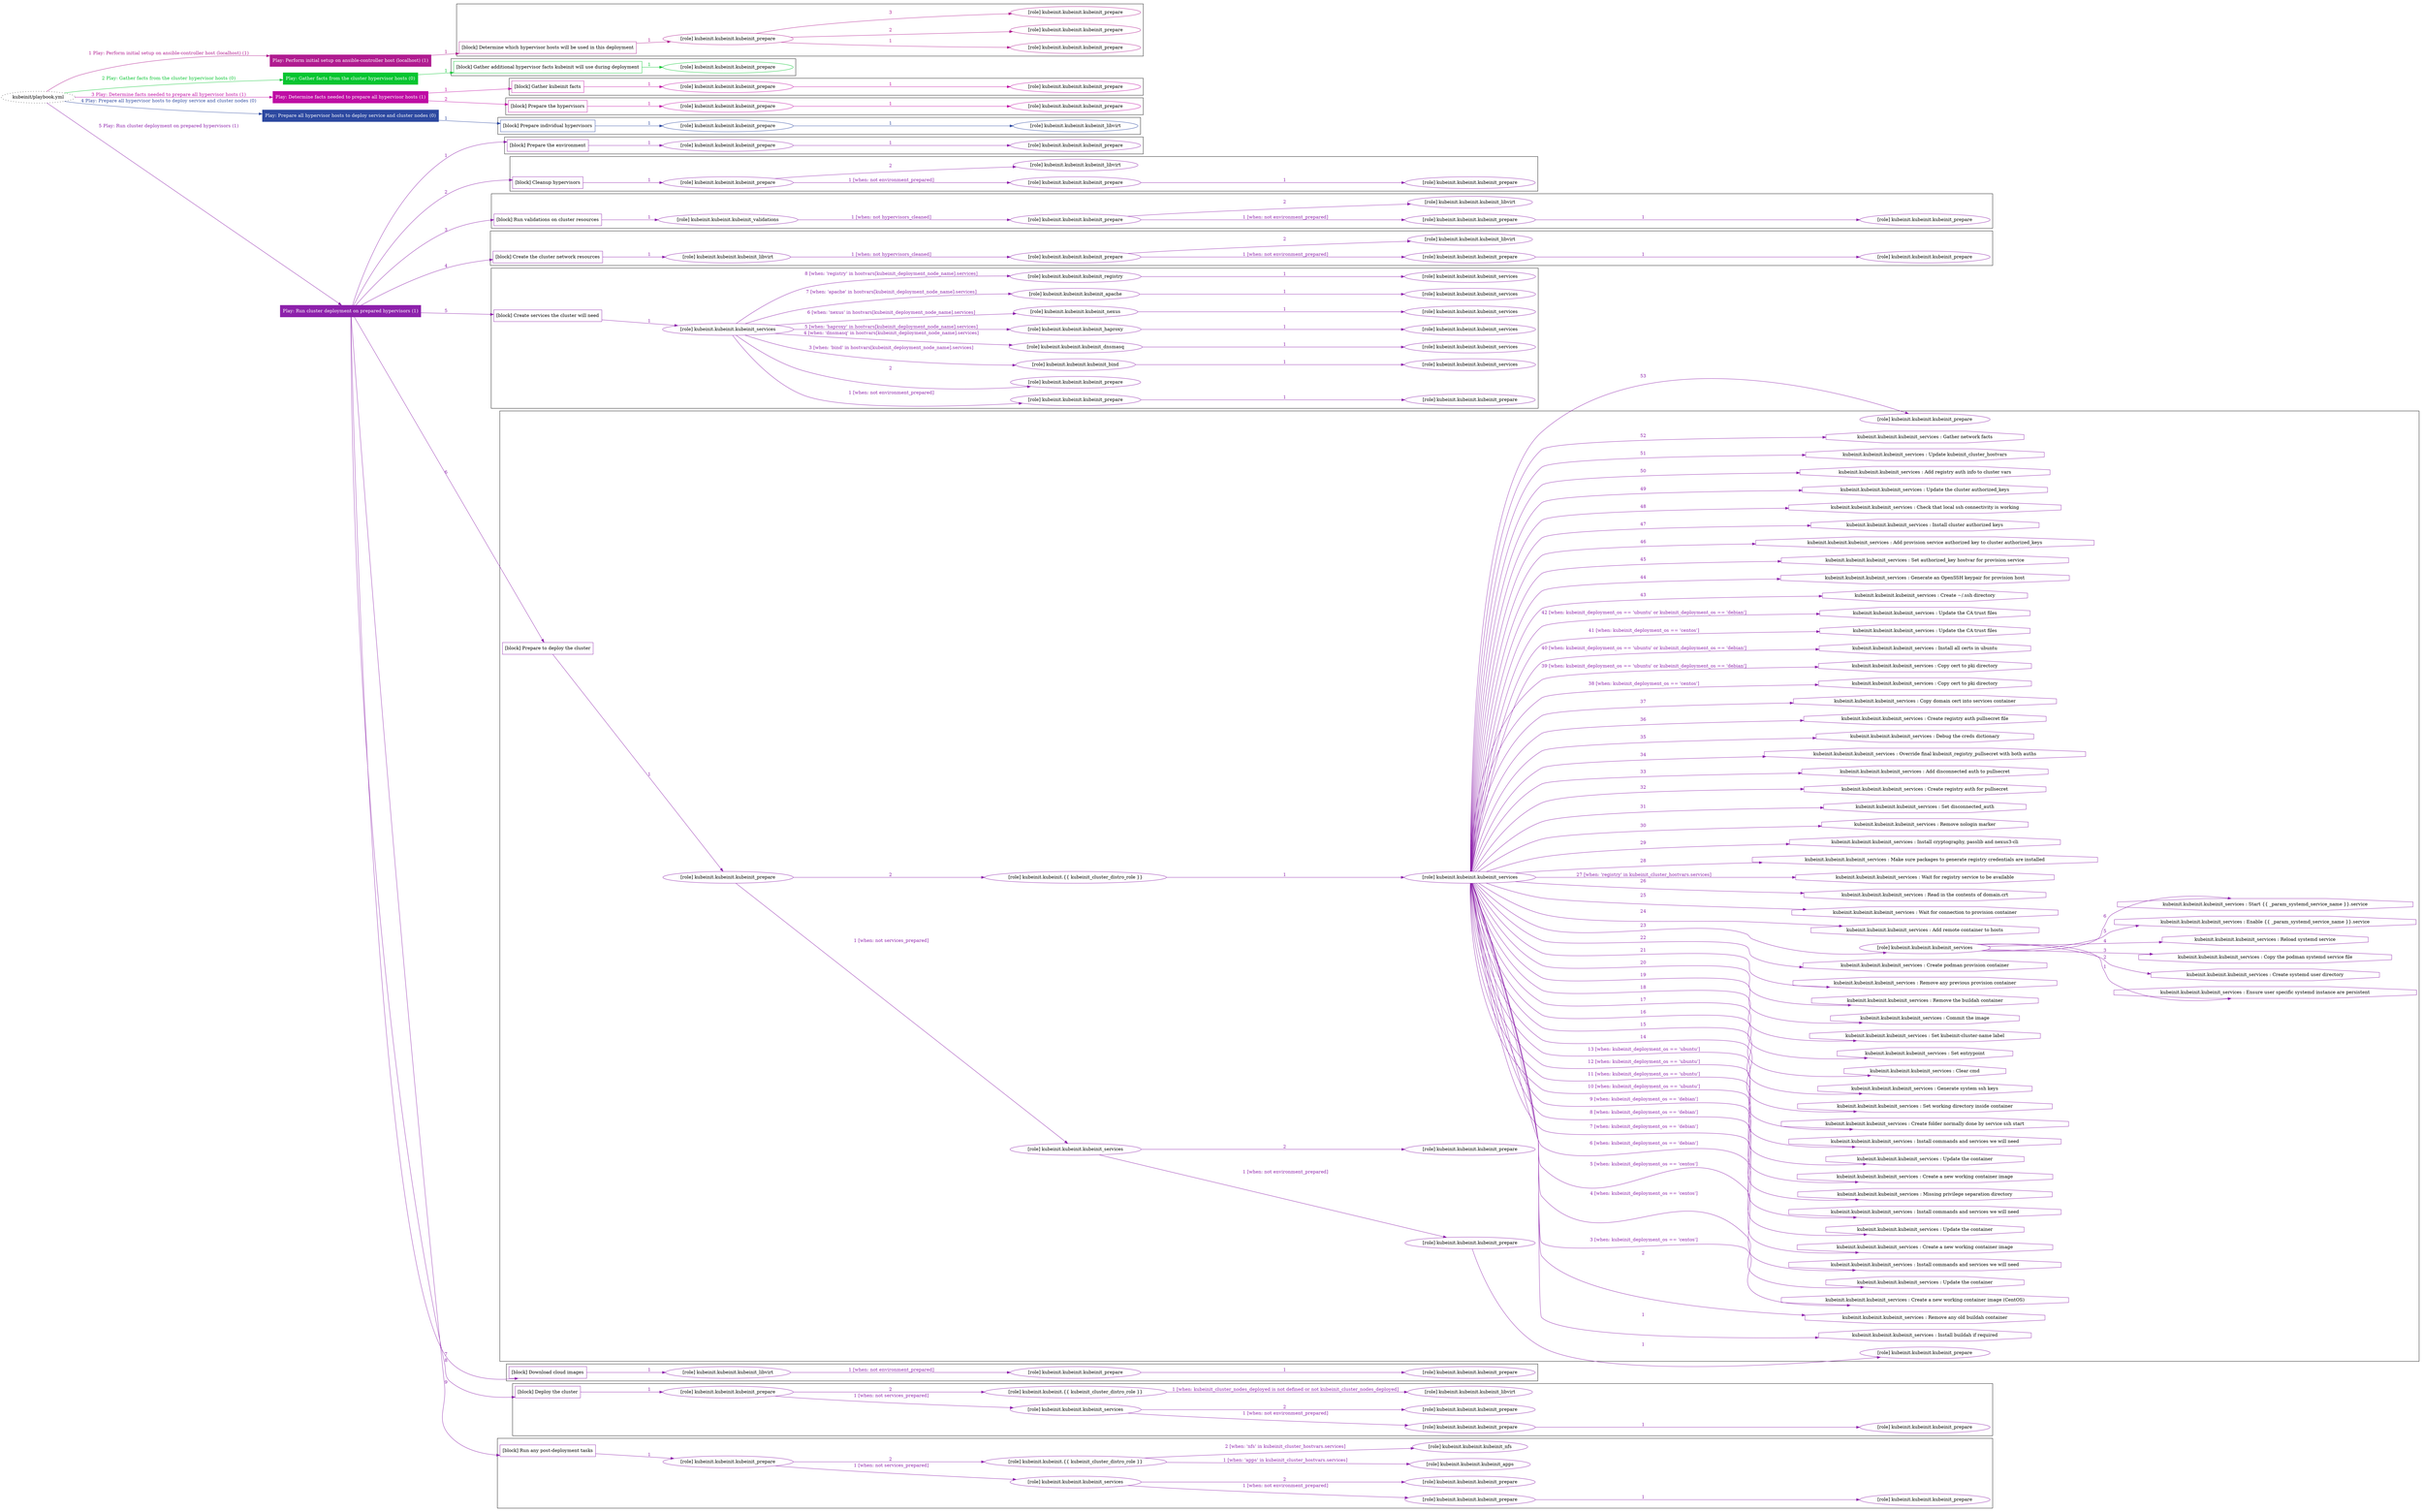 digraph {
	graph [concentrate=true ordering=in rankdir=LR ratio=fill]
	edge [esep=5 sep=10]
	"kubeinit/playbook.yml" [URL="/home/runner/work/kubeinit/kubeinit/kubeinit/playbook.yml" id=playbook_cea2e573 style=dotted]
	"kubeinit/playbook.yml" -> play_e1203270 [label="1 Play: Perform initial setup on ansible-controller host (localhost) (1)" color="#b01c90" fontcolor="#b01c90" id=edge_playbook_cea2e573_play_e1203270 labeltooltip="1 Play: Perform initial setup on ansible-controller host (localhost) (1)" tooltip="1 Play: Perform initial setup on ansible-controller host (localhost) (1)"]
	subgraph "Play: Perform initial setup on ansible-controller host (localhost) (1)" {
		play_e1203270 [label="Play: Perform initial setup on ansible-controller host (localhost) (1)" URL="/home/runner/work/kubeinit/kubeinit/kubeinit/playbook.yml" color="#b01c90" fontcolor="#ffffff" id=play_e1203270 shape=box style=filled tooltip=localhost]
		play_e1203270 -> block_2935b45f [label=1 color="#b01c90" fontcolor="#b01c90" id=edge_1_play_e1203270_block_2935b45f labeltooltip=1 tooltip=1]
		subgraph cluster_block_2935b45f {
			block_2935b45f [label="[block] Determine which hypervisor hosts will be used in this deployment" URL="/home/runner/work/kubeinit/kubeinit/kubeinit/playbook.yml" color="#b01c90" id=block_2935b45f labeltooltip="Determine which hypervisor hosts will be used in this deployment" shape=box tooltip="Determine which hypervisor hosts will be used in this deployment"]
			block_2935b45f -> role_0c2a612d [label="1 " color="#b01c90" fontcolor="#b01c90" id=edge_1_block_2935b45f_role_0c2a612d labeltooltip="1 " tooltip="1 "]
			subgraph "kubeinit.kubeinit.kubeinit_prepare" {
				role_0c2a612d [label="[role] kubeinit.kubeinit.kubeinit_prepare" URL="/home/runner/work/kubeinit/kubeinit/kubeinit/playbook.yml" color="#b01c90" id=role_0c2a612d tooltip="kubeinit.kubeinit.kubeinit_prepare"]
				role_0c2a612d -> role_e520f706 [label="1 " color="#b01c90" fontcolor="#b01c90" id=edge_1_role_0c2a612d_role_e520f706 labeltooltip="1 " tooltip="1 "]
				subgraph "kubeinit.kubeinit.kubeinit_prepare" {
					role_e520f706 [label="[role] kubeinit.kubeinit.kubeinit_prepare" URL="/home/runner/.ansible/collections/ansible_collections/kubeinit/kubeinit/roles/kubeinit_prepare/tasks/build_hypervisors_group.yml" color="#b01c90" id=role_e520f706 tooltip="kubeinit.kubeinit.kubeinit_prepare"]
				}
				role_0c2a612d -> role_dff17733 [label="2 " color="#b01c90" fontcolor="#b01c90" id=edge_2_role_0c2a612d_role_dff17733 labeltooltip="2 " tooltip="2 "]
				subgraph "kubeinit.kubeinit.kubeinit_prepare" {
					role_dff17733 [label="[role] kubeinit.kubeinit.kubeinit_prepare" URL="/home/runner/.ansible/collections/ansible_collections/kubeinit/kubeinit/roles/kubeinit_prepare/tasks/build_hypervisors_group.yml" color="#b01c90" id=role_dff17733 tooltip="kubeinit.kubeinit.kubeinit_prepare"]
				}
				role_0c2a612d -> role_25e3b241 [label="3 " color="#b01c90" fontcolor="#b01c90" id=edge_3_role_0c2a612d_role_25e3b241 labeltooltip="3 " tooltip="3 "]
				subgraph "kubeinit.kubeinit.kubeinit_prepare" {
					role_25e3b241 [label="[role] kubeinit.kubeinit.kubeinit_prepare" URL="/home/runner/.ansible/collections/ansible_collections/kubeinit/kubeinit/roles/kubeinit_prepare/tasks/build_hypervisors_group.yml" color="#b01c90" id=role_25e3b241 tooltip="kubeinit.kubeinit.kubeinit_prepare"]
				}
			}
		}
	}
	"kubeinit/playbook.yml" -> play_14480a9b [label="2 Play: Gather facts from the cluster hypervisor hosts (0)" color="#07c530" fontcolor="#07c530" id=edge_playbook_cea2e573_play_14480a9b labeltooltip="2 Play: Gather facts from the cluster hypervisor hosts (0)" tooltip="2 Play: Gather facts from the cluster hypervisor hosts (0)"]
	subgraph "Play: Gather facts from the cluster hypervisor hosts (0)" {
		play_14480a9b [label="Play: Gather facts from the cluster hypervisor hosts (0)" URL="/home/runner/work/kubeinit/kubeinit/kubeinit/playbook.yml" color="#07c530" fontcolor="#ffffff" id=play_14480a9b shape=box style=filled tooltip="Play: Gather facts from the cluster hypervisor hosts (0)"]
		play_14480a9b -> block_0d205175 [label=1 color="#07c530" fontcolor="#07c530" id=edge_1_play_14480a9b_block_0d205175 labeltooltip=1 tooltip=1]
		subgraph cluster_block_0d205175 {
			block_0d205175 [label="[block] Gather additional hypervisor facts kubeinit will use during deployment" URL="/home/runner/work/kubeinit/kubeinit/kubeinit/playbook.yml" color="#07c530" id=block_0d205175 labeltooltip="Gather additional hypervisor facts kubeinit will use during deployment" shape=box tooltip="Gather additional hypervisor facts kubeinit will use during deployment"]
			block_0d205175 -> role_ad5caed6 [label="1 " color="#07c530" fontcolor="#07c530" id=edge_1_block_0d205175_role_ad5caed6 labeltooltip="1 " tooltip="1 "]
			subgraph "kubeinit.kubeinit.kubeinit_prepare" {
				role_ad5caed6 [label="[role] kubeinit.kubeinit.kubeinit_prepare" URL="/home/runner/work/kubeinit/kubeinit/kubeinit/playbook.yml" color="#07c530" id=role_ad5caed6 tooltip="kubeinit.kubeinit.kubeinit_prepare"]
			}
		}
	}
	"kubeinit/playbook.yml" -> play_1e534737 [label="3 Play: Determine facts needed to prepare all hypervisor hosts (1)" color="#bf0da4" fontcolor="#bf0da4" id=edge_playbook_cea2e573_play_1e534737 labeltooltip="3 Play: Determine facts needed to prepare all hypervisor hosts (1)" tooltip="3 Play: Determine facts needed to prepare all hypervisor hosts (1)"]
	subgraph "Play: Determine facts needed to prepare all hypervisor hosts (1)" {
		play_1e534737 [label="Play: Determine facts needed to prepare all hypervisor hosts (1)" URL="/home/runner/work/kubeinit/kubeinit/kubeinit/playbook.yml" color="#bf0da4" fontcolor="#ffffff" id=play_1e534737 shape=box style=filled tooltip=localhost]
		play_1e534737 -> block_d288abd8 [label=1 color="#bf0da4" fontcolor="#bf0da4" id=edge_1_play_1e534737_block_d288abd8 labeltooltip=1 tooltip=1]
		subgraph cluster_block_d288abd8 {
			block_d288abd8 [label="[block] Gather kubeinit facts" URL="/home/runner/work/kubeinit/kubeinit/kubeinit/playbook.yml" color="#bf0da4" id=block_d288abd8 labeltooltip="Gather kubeinit facts" shape=box tooltip="Gather kubeinit facts"]
			block_d288abd8 -> role_5c0c1dd2 [label="1 " color="#bf0da4" fontcolor="#bf0da4" id=edge_1_block_d288abd8_role_5c0c1dd2 labeltooltip="1 " tooltip="1 "]
			subgraph "kubeinit.kubeinit.kubeinit_prepare" {
				role_5c0c1dd2 [label="[role] kubeinit.kubeinit.kubeinit_prepare" URL="/home/runner/work/kubeinit/kubeinit/kubeinit/playbook.yml" color="#bf0da4" id=role_5c0c1dd2 tooltip="kubeinit.kubeinit.kubeinit_prepare"]
				role_5c0c1dd2 -> role_0ae75f18 [label="1 " color="#bf0da4" fontcolor="#bf0da4" id=edge_1_role_5c0c1dd2_role_0ae75f18 labeltooltip="1 " tooltip="1 "]
				subgraph "kubeinit.kubeinit.kubeinit_prepare" {
					role_0ae75f18 [label="[role] kubeinit.kubeinit.kubeinit_prepare" URL="/home/runner/.ansible/collections/ansible_collections/kubeinit/kubeinit/roles/kubeinit_prepare/tasks/gather_kubeinit_facts.yml" color="#bf0da4" id=role_0ae75f18 tooltip="kubeinit.kubeinit.kubeinit_prepare"]
				}
			}
		}
		play_1e534737 -> block_b83f1f1b [label=2 color="#bf0da4" fontcolor="#bf0da4" id=edge_2_play_1e534737_block_b83f1f1b labeltooltip=2 tooltip=2]
		subgraph cluster_block_b83f1f1b {
			block_b83f1f1b [label="[block] Prepare the hypervisors" URL="/home/runner/work/kubeinit/kubeinit/kubeinit/playbook.yml" color="#bf0da4" id=block_b83f1f1b labeltooltip="Prepare the hypervisors" shape=box tooltip="Prepare the hypervisors"]
			block_b83f1f1b -> role_252e77b9 [label="1 " color="#bf0da4" fontcolor="#bf0da4" id=edge_1_block_b83f1f1b_role_252e77b9 labeltooltip="1 " tooltip="1 "]
			subgraph "kubeinit.kubeinit.kubeinit_prepare" {
				role_252e77b9 [label="[role] kubeinit.kubeinit.kubeinit_prepare" URL="/home/runner/work/kubeinit/kubeinit/kubeinit/playbook.yml" color="#bf0da4" id=role_252e77b9 tooltip="kubeinit.kubeinit.kubeinit_prepare"]
				role_252e77b9 -> role_b7e33a39 [label="1 " color="#bf0da4" fontcolor="#bf0da4" id=edge_1_role_252e77b9_role_b7e33a39 labeltooltip="1 " tooltip="1 "]
				subgraph "kubeinit.kubeinit.kubeinit_prepare" {
					role_b7e33a39 [label="[role] kubeinit.kubeinit.kubeinit_prepare" URL="/home/runner/.ansible/collections/ansible_collections/kubeinit/kubeinit/roles/kubeinit_prepare/tasks/gather_kubeinit_facts.yml" color="#bf0da4" id=role_b7e33a39 tooltip="kubeinit.kubeinit.kubeinit_prepare"]
				}
			}
		}
	}
	"kubeinit/playbook.yml" -> play_751692af [label="4 Play: Prepare all hypervisor hosts to deploy service and cluster nodes (0)" color="#2c48a0" fontcolor="#2c48a0" id=edge_playbook_cea2e573_play_751692af labeltooltip="4 Play: Prepare all hypervisor hosts to deploy service and cluster nodes (0)" tooltip="4 Play: Prepare all hypervisor hosts to deploy service and cluster nodes (0)"]
	subgraph "Play: Prepare all hypervisor hosts to deploy service and cluster nodes (0)" {
		play_751692af [label="Play: Prepare all hypervisor hosts to deploy service and cluster nodes (0)" URL="/home/runner/work/kubeinit/kubeinit/kubeinit/playbook.yml" color="#2c48a0" fontcolor="#ffffff" id=play_751692af shape=box style=filled tooltip="Play: Prepare all hypervisor hosts to deploy service and cluster nodes (0)"]
		play_751692af -> block_5daa8f54 [label=1 color="#2c48a0" fontcolor="#2c48a0" id=edge_1_play_751692af_block_5daa8f54 labeltooltip=1 tooltip=1]
		subgraph cluster_block_5daa8f54 {
			block_5daa8f54 [label="[block] Prepare individual hypervisors" URL="/home/runner/work/kubeinit/kubeinit/kubeinit/playbook.yml" color="#2c48a0" id=block_5daa8f54 labeltooltip="Prepare individual hypervisors" shape=box tooltip="Prepare individual hypervisors"]
			block_5daa8f54 -> role_e4905c07 [label="1 " color="#2c48a0" fontcolor="#2c48a0" id=edge_1_block_5daa8f54_role_e4905c07 labeltooltip="1 " tooltip="1 "]
			subgraph "kubeinit.kubeinit.kubeinit_prepare" {
				role_e4905c07 [label="[role] kubeinit.kubeinit.kubeinit_prepare" URL="/home/runner/work/kubeinit/kubeinit/kubeinit/playbook.yml" color="#2c48a0" id=role_e4905c07 tooltip="kubeinit.kubeinit.kubeinit_prepare"]
				role_e4905c07 -> role_afacde48 [label="1 " color="#2c48a0" fontcolor="#2c48a0" id=edge_1_role_e4905c07_role_afacde48 labeltooltip="1 " tooltip="1 "]
				subgraph "kubeinit.kubeinit.kubeinit_libvirt" {
					role_afacde48 [label="[role] kubeinit.kubeinit.kubeinit_libvirt" URL="/home/runner/.ansible/collections/ansible_collections/kubeinit/kubeinit/roles/kubeinit_prepare/tasks/prepare_hypervisor.yml" color="#2c48a0" id=role_afacde48 tooltip="kubeinit.kubeinit.kubeinit_libvirt"]
				}
			}
		}
	}
	"kubeinit/playbook.yml" -> play_bc6534e6 [label="5 Play: Run cluster deployment on prepared hypervisors (1)" color="#8d21ab" fontcolor="#8d21ab" id=edge_playbook_cea2e573_play_bc6534e6 labeltooltip="5 Play: Run cluster deployment on prepared hypervisors (1)" tooltip="5 Play: Run cluster deployment on prepared hypervisors (1)"]
	subgraph "Play: Run cluster deployment on prepared hypervisors (1)" {
		play_bc6534e6 [label="Play: Run cluster deployment on prepared hypervisors (1)" URL="/home/runner/work/kubeinit/kubeinit/kubeinit/playbook.yml" color="#8d21ab" fontcolor="#ffffff" id=play_bc6534e6 shape=box style=filled tooltip=localhost]
		play_bc6534e6 -> block_fa9eb016 [label=1 color="#8d21ab" fontcolor="#8d21ab" id=edge_1_play_bc6534e6_block_fa9eb016 labeltooltip=1 tooltip=1]
		subgraph cluster_block_fa9eb016 {
			block_fa9eb016 [label="[block] Prepare the environment" URL="/home/runner/work/kubeinit/kubeinit/kubeinit/playbook.yml" color="#8d21ab" id=block_fa9eb016 labeltooltip="Prepare the environment" shape=box tooltip="Prepare the environment"]
			block_fa9eb016 -> role_24fb911a [label="1 " color="#8d21ab" fontcolor="#8d21ab" id=edge_1_block_fa9eb016_role_24fb911a labeltooltip="1 " tooltip="1 "]
			subgraph "kubeinit.kubeinit.kubeinit_prepare" {
				role_24fb911a [label="[role] kubeinit.kubeinit.kubeinit_prepare" URL="/home/runner/work/kubeinit/kubeinit/kubeinit/playbook.yml" color="#8d21ab" id=role_24fb911a tooltip="kubeinit.kubeinit.kubeinit_prepare"]
				role_24fb911a -> role_07e8c84d [label="1 " color="#8d21ab" fontcolor="#8d21ab" id=edge_1_role_24fb911a_role_07e8c84d labeltooltip="1 " tooltip="1 "]
				subgraph "kubeinit.kubeinit.kubeinit_prepare" {
					role_07e8c84d [label="[role] kubeinit.kubeinit.kubeinit_prepare" URL="/home/runner/.ansible/collections/ansible_collections/kubeinit/kubeinit/roles/kubeinit_prepare/tasks/gather_kubeinit_facts.yml" color="#8d21ab" id=role_07e8c84d tooltip="kubeinit.kubeinit.kubeinit_prepare"]
				}
			}
		}
		play_bc6534e6 -> block_d567754e [label=2 color="#8d21ab" fontcolor="#8d21ab" id=edge_2_play_bc6534e6_block_d567754e labeltooltip=2 tooltip=2]
		subgraph cluster_block_d567754e {
			block_d567754e [label="[block] Cleanup hypervisors" URL="/home/runner/work/kubeinit/kubeinit/kubeinit/playbook.yml" color="#8d21ab" id=block_d567754e labeltooltip="Cleanup hypervisors" shape=box tooltip="Cleanup hypervisors"]
			block_d567754e -> role_24641d6e [label="1 " color="#8d21ab" fontcolor="#8d21ab" id=edge_1_block_d567754e_role_24641d6e labeltooltip="1 " tooltip="1 "]
			subgraph "kubeinit.kubeinit.kubeinit_prepare" {
				role_24641d6e [label="[role] kubeinit.kubeinit.kubeinit_prepare" URL="/home/runner/work/kubeinit/kubeinit/kubeinit/playbook.yml" color="#8d21ab" id=role_24641d6e tooltip="kubeinit.kubeinit.kubeinit_prepare"]
				role_24641d6e -> role_34ffa9c8 [label="1 [when: not environment_prepared]" color="#8d21ab" fontcolor="#8d21ab" id=edge_1_role_24641d6e_role_34ffa9c8 labeltooltip="1 [when: not environment_prepared]" tooltip="1 [when: not environment_prepared]"]
				subgraph "kubeinit.kubeinit.kubeinit_prepare" {
					role_34ffa9c8 [label="[role] kubeinit.kubeinit.kubeinit_prepare" URL="/home/runner/.ansible/collections/ansible_collections/kubeinit/kubeinit/roles/kubeinit_prepare/tasks/cleanup_hypervisors.yml" color="#8d21ab" id=role_34ffa9c8 tooltip="kubeinit.kubeinit.kubeinit_prepare"]
					role_34ffa9c8 -> role_5968f647 [label="1 " color="#8d21ab" fontcolor="#8d21ab" id=edge_1_role_34ffa9c8_role_5968f647 labeltooltip="1 " tooltip="1 "]
					subgraph "kubeinit.kubeinit.kubeinit_prepare" {
						role_5968f647 [label="[role] kubeinit.kubeinit.kubeinit_prepare" URL="/home/runner/.ansible/collections/ansible_collections/kubeinit/kubeinit/roles/kubeinit_prepare/tasks/gather_kubeinit_facts.yml" color="#8d21ab" id=role_5968f647 tooltip="kubeinit.kubeinit.kubeinit_prepare"]
					}
				}
				role_24641d6e -> role_053f4060 [label="2 " color="#8d21ab" fontcolor="#8d21ab" id=edge_2_role_24641d6e_role_053f4060 labeltooltip="2 " tooltip="2 "]
				subgraph "kubeinit.kubeinit.kubeinit_libvirt" {
					role_053f4060 [label="[role] kubeinit.kubeinit.kubeinit_libvirt" URL="/home/runner/.ansible/collections/ansible_collections/kubeinit/kubeinit/roles/kubeinit_prepare/tasks/cleanup_hypervisors.yml" color="#8d21ab" id=role_053f4060 tooltip="kubeinit.kubeinit.kubeinit_libvirt"]
				}
			}
		}
		play_bc6534e6 -> block_a491d60b [label=3 color="#8d21ab" fontcolor="#8d21ab" id=edge_3_play_bc6534e6_block_a491d60b labeltooltip=3 tooltip=3]
		subgraph cluster_block_a491d60b {
			block_a491d60b [label="[block] Run validations on cluster resources" URL="/home/runner/work/kubeinit/kubeinit/kubeinit/playbook.yml" color="#8d21ab" id=block_a491d60b labeltooltip="Run validations on cluster resources" shape=box tooltip="Run validations on cluster resources"]
			block_a491d60b -> role_69488aaf [label="1 " color="#8d21ab" fontcolor="#8d21ab" id=edge_1_block_a491d60b_role_69488aaf labeltooltip="1 " tooltip="1 "]
			subgraph "kubeinit.kubeinit.kubeinit_validations" {
				role_69488aaf [label="[role] kubeinit.kubeinit.kubeinit_validations" URL="/home/runner/work/kubeinit/kubeinit/kubeinit/playbook.yml" color="#8d21ab" id=role_69488aaf tooltip="kubeinit.kubeinit.kubeinit_validations"]
				role_69488aaf -> role_4159b1c1 [label="1 [when: not hypervisors_cleaned]" color="#8d21ab" fontcolor="#8d21ab" id=edge_1_role_69488aaf_role_4159b1c1 labeltooltip="1 [when: not hypervisors_cleaned]" tooltip="1 [when: not hypervisors_cleaned]"]
				subgraph "kubeinit.kubeinit.kubeinit_prepare" {
					role_4159b1c1 [label="[role] kubeinit.kubeinit.kubeinit_prepare" URL="/home/runner/.ansible/collections/ansible_collections/kubeinit/kubeinit/roles/kubeinit_validations/tasks/main.yml" color="#8d21ab" id=role_4159b1c1 tooltip="kubeinit.kubeinit.kubeinit_prepare"]
					role_4159b1c1 -> role_6d9d5540 [label="1 [when: not environment_prepared]" color="#8d21ab" fontcolor="#8d21ab" id=edge_1_role_4159b1c1_role_6d9d5540 labeltooltip="1 [when: not environment_prepared]" tooltip="1 [when: not environment_prepared]"]
					subgraph "kubeinit.kubeinit.kubeinit_prepare" {
						role_6d9d5540 [label="[role] kubeinit.kubeinit.kubeinit_prepare" URL="/home/runner/.ansible/collections/ansible_collections/kubeinit/kubeinit/roles/kubeinit_prepare/tasks/cleanup_hypervisors.yml" color="#8d21ab" id=role_6d9d5540 tooltip="kubeinit.kubeinit.kubeinit_prepare"]
						role_6d9d5540 -> role_6995315d [label="1 " color="#8d21ab" fontcolor="#8d21ab" id=edge_1_role_6d9d5540_role_6995315d labeltooltip="1 " tooltip="1 "]
						subgraph "kubeinit.kubeinit.kubeinit_prepare" {
							role_6995315d [label="[role] kubeinit.kubeinit.kubeinit_prepare" URL="/home/runner/.ansible/collections/ansible_collections/kubeinit/kubeinit/roles/kubeinit_prepare/tasks/gather_kubeinit_facts.yml" color="#8d21ab" id=role_6995315d tooltip="kubeinit.kubeinit.kubeinit_prepare"]
						}
					}
					role_4159b1c1 -> role_9a55242a [label="2 " color="#8d21ab" fontcolor="#8d21ab" id=edge_2_role_4159b1c1_role_9a55242a labeltooltip="2 " tooltip="2 "]
					subgraph "kubeinit.kubeinit.kubeinit_libvirt" {
						role_9a55242a [label="[role] kubeinit.kubeinit.kubeinit_libvirt" URL="/home/runner/.ansible/collections/ansible_collections/kubeinit/kubeinit/roles/kubeinit_prepare/tasks/cleanup_hypervisors.yml" color="#8d21ab" id=role_9a55242a tooltip="kubeinit.kubeinit.kubeinit_libvirt"]
					}
				}
			}
		}
		play_bc6534e6 -> block_56e42a3c [label=4 color="#8d21ab" fontcolor="#8d21ab" id=edge_4_play_bc6534e6_block_56e42a3c labeltooltip=4 tooltip=4]
		subgraph cluster_block_56e42a3c {
			block_56e42a3c [label="[block] Create the cluster network resources" URL="/home/runner/work/kubeinit/kubeinit/kubeinit/playbook.yml" color="#8d21ab" id=block_56e42a3c labeltooltip="Create the cluster network resources" shape=box tooltip="Create the cluster network resources"]
			block_56e42a3c -> role_ae1d4908 [label="1 " color="#8d21ab" fontcolor="#8d21ab" id=edge_1_block_56e42a3c_role_ae1d4908 labeltooltip="1 " tooltip="1 "]
			subgraph "kubeinit.kubeinit.kubeinit_libvirt" {
				role_ae1d4908 [label="[role] kubeinit.kubeinit.kubeinit_libvirt" URL="/home/runner/work/kubeinit/kubeinit/kubeinit/playbook.yml" color="#8d21ab" id=role_ae1d4908 tooltip="kubeinit.kubeinit.kubeinit_libvirt"]
				role_ae1d4908 -> role_15e09a09 [label="1 [when: not hypervisors_cleaned]" color="#8d21ab" fontcolor="#8d21ab" id=edge_1_role_ae1d4908_role_15e09a09 labeltooltip="1 [when: not hypervisors_cleaned]" tooltip="1 [when: not hypervisors_cleaned]"]
				subgraph "kubeinit.kubeinit.kubeinit_prepare" {
					role_15e09a09 [label="[role] kubeinit.kubeinit.kubeinit_prepare" URL="/home/runner/.ansible/collections/ansible_collections/kubeinit/kubeinit/roles/kubeinit_libvirt/tasks/create_network.yml" color="#8d21ab" id=role_15e09a09 tooltip="kubeinit.kubeinit.kubeinit_prepare"]
					role_15e09a09 -> role_9ba572bf [label="1 [when: not environment_prepared]" color="#8d21ab" fontcolor="#8d21ab" id=edge_1_role_15e09a09_role_9ba572bf labeltooltip="1 [when: not environment_prepared]" tooltip="1 [when: not environment_prepared]"]
					subgraph "kubeinit.kubeinit.kubeinit_prepare" {
						role_9ba572bf [label="[role] kubeinit.kubeinit.kubeinit_prepare" URL="/home/runner/.ansible/collections/ansible_collections/kubeinit/kubeinit/roles/kubeinit_prepare/tasks/cleanup_hypervisors.yml" color="#8d21ab" id=role_9ba572bf tooltip="kubeinit.kubeinit.kubeinit_prepare"]
						role_9ba572bf -> role_63fa745e [label="1 " color="#8d21ab" fontcolor="#8d21ab" id=edge_1_role_9ba572bf_role_63fa745e labeltooltip="1 " tooltip="1 "]
						subgraph "kubeinit.kubeinit.kubeinit_prepare" {
							role_63fa745e [label="[role] kubeinit.kubeinit.kubeinit_prepare" URL="/home/runner/.ansible/collections/ansible_collections/kubeinit/kubeinit/roles/kubeinit_prepare/tasks/gather_kubeinit_facts.yml" color="#8d21ab" id=role_63fa745e tooltip="kubeinit.kubeinit.kubeinit_prepare"]
						}
					}
					role_15e09a09 -> role_24b00953 [label="2 " color="#8d21ab" fontcolor="#8d21ab" id=edge_2_role_15e09a09_role_24b00953 labeltooltip="2 " tooltip="2 "]
					subgraph "kubeinit.kubeinit.kubeinit_libvirt" {
						role_24b00953 [label="[role] kubeinit.kubeinit.kubeinit_libvirt" URL="/home/runner/.ansible/collections/ansible_collections/kubeinit/kubeinit/roles/kubeinit_prepare/tasks/cleanup_hypervisors.yml" color="#8d21ab" id=role_24b00953 tooltip="kubeinit.kubeinit.kubeinit_libvirt"]
					}
				}
			}
		}
		play_bc6534e6 -> block_94ce70db [label=5 color="#8d21ab" fontcolor="#8d21ab" id=edge_5_play_bc6534e6_block_94ce70db labeltooltip=5 tooltip=5]
		subgraph cluster_block_94ce70db {
			block_94ce70db [label="[block] Create services the cluster will need" URL="/home/runner/work/kubeinit/kubeinit/kubeinit/playbook.yml" color="#8d21ab" id=block_94ce70db labeltooltip="Create services the cluster will need" shape=box tooltip="Create services the cluster will need"]
			block_94ce70db -> role_4ed5d770 [label="1 " color="#8d21ab" fontcolor="#8d21ab" id=edge_1_block_94ce70db_role_4ed5d770 labeltooltip="1 " tooltip="1 "]
			subgraph "kubeinit.kubeinit.kubeinit_services" {
				role_4ed5d770 [label="[role] kubeinit.kubeinit.kubeinit_services" URL="/home/runner/work/kubeinit/kubeinit/kubeinit/playbook.yml" color="#8d21ab" id=role_4ed5d770 tooltip="kubeinit.kubeinit.kubeinit_services"]
				role_4ed5d770 -> role_817c960c [label="1 [when: not environment_prepared]" color="#8d21ab" fontcolor="#8d21ab" id=edge_1_role_4ed5d770_role_817c960c labeltooltip="1 [when: not environment_prepared]" tooltip="1 [when: not environment_prepared]"]
				subgraph "kubeinit.kubeinit.kubeinit_prepare" {
					role_817c960c [label="[role] kubeinit.kubeinit.kubeinit_prepare" URL="/home/runner/.ansible/collections/ansible_collections/kubeinit/kubeinit/roles/kubeinit_services/tasks/main.yml" color="#8d21ab" id=role_817c960c tooltip="kubeinit.kubeinit.kubeinit_prepare"]
					role_817c960c -> role_07f604af [label="1 " color="#8d21ab" fontcolor="#8d21ab" id=edge_1_role_817c960c_role_07f604af labeltooltip="1 " tooltip="1 "]
					subgraph "kubeinit.kubeinit.kubeinit_prepare" {
						role_07f604af [label="[role] kubeinit.kubeinit.kubeinit_prepare" URL="/home/runner/.ansible/collections/ansible_collections/kubeinit/kubeinit/roles/kubeinit_prepare/tasks/gather_kubeinit_facts.yml" color="#8d21ab" id=role_07f604af tooltip="kubeinit.kubeinit.kubeinit_prepare"]
					}
				}
				role_4ed5d770 -> role_f2a58a1a [label="2 " color="#8d21ab" fontcolor="#8d21ab" id=edge_2_role_4ed5d770_role_f2a58a1a labeltooltip="2 " tooltip="2 "]
				subgraph "kubeinit.kubeinit.kubeinit_prepare" {
					role_f2a58a1a [label="[role] kubeinit.kubeinit.kubeinit_prepare" URL="/home/runner/.ansible/collections/ansible_collections/kubeinit/kubeinit/roles/kubeinit_services/tasks/00_create_service_pod.yml" color="#8d21ab" id=role_f2a58a1a tooltip="kubeinit.kubeinit.kubeinit_prepare"]
				}
				role_4ed5d770 -> role_5b5ad8f3 [label="3 [when: 'bind' in hostvars[kubeinit_deployment_node_name].services]" color="#8d21ab" fontcolor="#8d21ab" id=edge_3_role_4ed5d770_role_5b5ad8f3 labeltooltip="3 [when: 'bind' in hostvars[kubeinit_deployment_node_name].services]" tooltip="3 [when: 'bind' in hostvars[kubeinit_deployment_node_name].services]"]
				subgraph "kubeinit.kubeinit.kubeinit_bind" {
					role_5b5ad8f3 [label="[role] kubeinit.kubeinit.kubeinit_bind" URL="/home/runner/.ansible/collections/ansible_collections/kubeinit/kubeinit/roles/kubeinit_services/tasks/start_services_containers.yml" color="#8d21ab" id=role_5b5ad8f3 tooltip="kubeinit.kubeinit.kubeinit_bind"]
					role_5b5ad8f3 -> role_1693403e [label="1 " color="#8d21ab" fontcolor="#8d21ab" id=edge_1_role_5b5ad8f3_role_1693403e labeltooltip="1 " tooltip="1 "]
					subgraph "kubeinit.kubeinit.kubeinit_services" {
						role_1693403e [label="[role] kubeinit.kubeinit.kubeinit_services" URL="/home/runner/.ansible/collections/ansible_collections/kubeinit/kubeinit/roles/kubeinit_bind/tasks/main.yml" color="#8d21ab" id=role_1693403e tooltip="kubeinit.kubeinit.kubeinit_services"]
					}
				}
				role_4ed5d770 -> role_25762537 [label="4 [when: 'dnsmasq' in hostvars[kubeinit_deployment_node_name].services]" color="#8d21ab" fontcolor="#8d21ab" id=edge_4_role_4ed5d770_role_25762537 labeltooltip="4 [when: 'dnsmasq' in hostvars[kubeinit_deployment_node_name].services]" tooltip="4 [when: 'dnsmasq' in hostvars[kubeinit_deployment_node_name].services]"]
				subgraph "kubeinit.kubeinit.kubeinit_dnsmasq" {
					role_25762537 [label="[role] kubeinit.kubeinit.kubeinit_dnsmasq" URL="/home/runner/.ansible/collections/ansible_collections/kubeinit/kubeinit/roles/kubeinit_services/tasks/start_services_containers.yml" color="#8d21ab" id=role_25762537 tooltip="kubeinit.kubeinit.kubeinit_dnsmasq"]
					role_25762537 -> role_02743997 [label="1 " color="#8d21ab" fontcolor="#8d21ab" id=edge_1_role_25762537_role_02743997 labeltooltip="1 " tooltip="1 "]
					subgraph "kubeinit.kubeinit.kubeinit_services" {
						role_02743997 [label="[role] kubeinit.kubeinit.kubeinit_services" URL="/home/runner/.ansible/collections/ansible_collections/kubeinit/kubeinit/roles/kubeinit_dnsmasq/tasks/main.yml" color="#8d21ab" id=role_02743997 tooltip="kubeinit.kubeinit.kubeinit_services"]
					}
				}
				role_4ed5d770 -> role_adf51b63 [label="5 [when: 'haproxy' in hostvars[kubeinit_deployment_node_name].services]" color="#8d21ab" fontcolor="#8d21ab" id=edge_5_role_4ed5d770_role_adf51b63 labeltooltip="5 [when: 'haproxy' in hostvars[kubeinit_deployment_node_name].services]" tooltip="5 [when: 'haproxy' in hostvars[kubeinit_deployment_node_name].services]"]
				subgraph "kubeinit.kubeinit.kubeinit_haproxy" {
					role_adf51b63 [label="[role] kubeinit.kubeinit.kubeinit_haproxy" URL="/home/runner/.ansible/collections/ansible_collections/kubeinit/kubeinit/roles/kubeinit_services/tasks/start_services_containers.yml" color="#8d21ab" id=role_adf51b63 tooltip="kubeinit.kubeinit.kubeinit_haproxy"]
					role_adf51b63 -> role_f26b9899 [label="1 " color="#8d21ab" fontcolor="#8d21ab" id=edge_1_role_adf51b63_role_f26b9899 labeltooltip="1 " tooltip="1 "]
					subgraph "kubeinit.kubeinit.kubeinit_services" {
						role_f26b9899 [label="[role] kubeinit.kubeinit.kubeinit_services" URL="/home/runner/.ansible/collections/ansible_collections/kubeinit/kubeinit/roles/kubeinit_haproxy/tasks/main.yml" color="#8d21ab" id=role_f26b9899 tooltip="kubeinit.kubeinit.kubeinit_services"]
					}
				}
				role_4ed5d770 -> role_cb507760 [label="6 [when: 'nexus' in hostvars[kubeinit_deployment_node_name].services]" color="#8d21ab" fontcolor="#8d21ab" id=edge_6_role_4ed5d770_role_cb507760 labeltooltip="6 [when: 'nexus' in hostvars[kubeinit_deployment_node_name].services]" tooltip="6 [when: 'nexus' in hostvars[kubeinit_deployment_node_name].services]"]
				subgraph "kubeinit.kubeinit.kubeinit_nexus" {
					role_cb507760 [label="[role] kubeinit.kubeinit.kubeinit_nexus" URL="/home/runner/.ansible/collections/ansible_collections/kubeinit/kubeinit/roles/kubeinit_services/tasks/start_services_containers.yml" color="#8d21ab" id=role_cb507760 tooltip="kubeinit.kubeinit.kubeinit_nexus"]
					role_cb507760 -> role_b237bc6b [label="1 " color="#8d21ab" fontcolor="#8d21ab" id=edge_1_role_cb507760_role_b237bc6b labeltooltip="1 " tooltip="1 "]
					subgraph "kubeinit.kubeinit.kubeinit_services" {
						role_b237bc6b [label="[role] kubeinit.kubeinit.kubeinit_services" URL="/home/runner/.ansible/collections/ansible_collections/kubeinit/kubeinit/roles/kubeinit_nexus/tasks/main.yml" color="#8d21ab" id=role_b237bc6b tooltip="kubeinit.kubeinit.kubeinit_services"]
					}
				}
				role_4ed5d770 -> role_bddbb243 [label="7 [when: 'apache' in hostvars[kubeinit_deployment_node_name].services]" color="#8d21ab" fontcolor="#8d21ab" id=edge_7_role_4ed5d770_role_bddbb243 labeltooltip="7 [when: 'apache' in hostvars[kubeinit_deployment_node_name].services]" tooltip="7 [when: 'apache' in hostvars[kubeinit_deployment_node_name].services]"]
				subgraph "kubeinit.kubeinit.kubeinit_apache" {
					role_bddbb243 [label="[role] kubeinit.kubeinit.kubeinit_apache" URL="/home/runner/.ansible/collections/ansible_collections/kubeinit/kubeinit/roles/kubeinit_services/tasks/start_services_containers.yml" color="#8d21ab" id=role_bddbb243 tooltip="kubeinit.kubeinit.kubeinit_apache"]
					role_bddbb243 -> role_79b476c5 [label="1 " color="#8d21ab" fontcolor="#8d21ab" id=edge_1_role_bddbb243_role_79b476c5 labeltooltip="1 " tooltip="1 "]
					subgraph "kubeinit.kubeinit.kubeinit_services" {
						role_79b476c5 [label="[role] kubeinit.kubeinit.kubeinit_services" URL="/home/runner/.ansible/collections/ansible_collections/kubeinit/kubeinit/roles/kubeinit_apache/tasks/main.yml" color="#8d21ab" id=role_79b476c5 tooltip="kubeinit.kubeinit.kubeinit_services"]
					}
				}
				role_4ed5d770 -> role_e58952f3 [label="8 [when: 'registry' in hostvars[kubeinit_deployment_node_name].services]" color="#8d21ab" fontcolor="#8d21ab" id=edge_8_role_4ed5d770_role_e58952f3 labeltooltip="8 [when: 'registry' in hostvars[kubeinit_deployment_node_name].services]" tooltip="8 [when: 'registry' in hostvars[kubeinit_deployment_node_name].services]"]
				subgraph "kubeinit.kubeinit.kubeinit_registry" {
					role_e58952f3 [label="[role] kubeinit.kubeinit.kubeinit_registry" URL="/home/runner/.ansible/collections/ansible_collections/kubeinit/kubeinit/roles/kubeinit_services/tasks/start_services_containers.yml" color="#8d21ab" id=role_e58952f3 tooltip="kubeinit.kubeinit.kubeinit_registry"]
					role_e58952f3 -> role_1665b686 [label="1 " color="#8d21ab" fontcolor="#8d21ab" id=edge_1_role_e58952f3_role_1665b686 labeltooltip="1 " tooltip="1 "]
					subgraph "kubeinit.kubeinit.kubeinit_services" {
						role_1665b686 [label="[role] kubeinit.kubeinit.kubeinit_services" URL="/home/runner/.ansible/collections/ansible_collections/kubeinit/kubeinit/roles/kubeinit_registry/tasks/main.yml" color="#8d21ab" id=role_1665b686 tooltip="kubeinit.kubeinit.kubeinit_services"]
					}
				}
			}
		}
		play_bc6534e6 -> block_c5a1cf7b [label=6 color="#8d21ab" fontcolor="#8d21ab" id=edge_6_play_bc6534e6_block_c5a1cf7b labeltooltip=6 tooltip=6]
		subgraph cluster_block_c5a1cf7b {
			block_c5a1cf7b [label="[block] Prepare to deploy the cluster" URL="/home/runner/work/kubeinit/kubeinit/kubeinit/playbook.yml" color="#8d21ab" id=block_c5a1cf7b labeltooltip="Prepare to deploy the cluster" shape=box tooltip="Prepare to deploy the cluster"]
			block_c5a1cf7b -> role_103f9365 [label="1 " color="#8d21ab" fontcolor="#8d21ab" id=edge_1_block_c5a1cf7b_role_103f9365 labeltooltip="1 " tooltip="1 "]
			subgraph "kubeinit.kubeinit.kubeinit_prepare" {
				role_103f9365 [label="[role] kubeinit.kubeinit.kubeinit_prepare" URL="/home/runner/work/kubeinit/kubeinit/kubeinit/playbook.yml" color="#8d21ab" id=role_103f9365 tooltip="kubeinit.kubeinit.kubeinit_prepare"]
				role_103f9365 -> role_c064bdc9 [label="1 [when: not services_prepared]" color="#8d21ab" fontcolor="#8d21ab" id=edge_1_role_103f9365_role_c064bdc9 labeltooltip="1 [when: not services_prepared]" tooltip="1 [when: not services_prepared]"]
				subgraph "kubeinit.kubeinit.kubeinit_services" {
					role_c064bdc9 [label="[role] kubeinit.kubeinit.kubeinit_services" URL="/home/runner/.ansible/collections/ansible_collections/kubeinit/kubeinit/roles/kubeinit_prepare/tasks/prepare_cluster.yml" color="#8d21ab" id=role_c064bdc9 tooltip="kubeinit.kubeinit.kubeinit_services"]
					role_c064bdc9 -> role_af10a5ce [label="1 [when: not environment_prepared]" color="#8d21ab" fontcolor="#8d21ab" id=edge_1_role_c064bdc9_role_af10a5ce labeltooltip="1 [when: not environment_prepared]" tooltip="1 [when: not environment_prepared]"]
					subgraph "kubeinit.kubeinit.kubeinit_prepare" {
						role_af10a5ce [label="[role] kubeinit.kubeinit.kubeinit_prepare" URL="/home/runner/.ansible/collections/ansible_collections/kubeinit/kubeinit/roles/kubeinit_services/tasks/prepare_services.yml" color="#8d21ab" id=role_af10a5ce tooltip="kubeinit.kubeinit.kubeinit_prepare"]
						role_af10a5ce -> role_2ae70873 [label="1 " color="#8d21ab" fontcolor="#8d21ab" id=edge_1_role_af10a5ce_role_2ae70873 labeltooltip="1 " tooltip="1 "]
						subgraph "kubeinit.kubeinit.kubeinit_prepare" {
							role_2ae70873 [label="[role] kubeinit.kubeinit.kubeinit_prepare" URL="/home/runner/.ansible/collections/ansible_collections/kubeinit/kubeinit/roles/kubeinit_prepare/tasks/gather_kubeinit_facts.yml" color="#8d21ab" id=role_2ae70873 tooltip="kubeinit.kubeinit.kubeinit_prepare"]
						}
					}
					role_c064bdc9 -> role_969c9e6a [label="2 " color="#8d21ab" fontcolor="#8d21ab" id=edge_2_role_c064bdc9_role_969c9e6a labeltooltip="2 " tooltip="2 "]
					subgraph "kubeinit.kubeinit.kubeinit_prepare" {
						role_969c9e6a [label="[role] kubeinit.kubeinit.kubeinit_prepare" URL="/home/runner/.ansible/collections/ansible_collections/kubeinit/kubeinit/roles/kubeinit_services/tasks/prepare_services.yml" color="#8d21ab" id=role_969c9e6a tooltip="kubeinit.kubeinit.kubeinit_prepare"]
					}
				}
				role_103f9365 -> role_a6d46eae [label="2 " color="#8d21ab" fontcolor="#8d21ab" id=edge_2_role_103f9365_role_a6d46eae labeltooltip="2 " tooltip="2 "]
				subgraph "kubeinit.kubeinit.{{ kubeinit_cluster_distro_role }}" {
					role_a6d46eae [label="[role] kubeinit.kubeinit.{{ kubeinit_cluster_distro_role }}" URL="/home/runner/.ansible/collections/ansible_collections/kubeinit/kubeinit/roles/kubeinit_prepare/tasks/prepare_cluster.yml" color="#8d21ab" id=role_a6d46eae tooltip="kubeinit.kubeinit.{{ kubeinit_cluster_distro_role }}"]
					role_a6d46eae -> role_1416a04e [label="1 " color="#8d21ab" fontcolor="#8d21ab" id=edge_1_role_a6d46eae_role_1416a04e labeltooltip="1 " tooltip="1 "]
					subgraph "kubeinit.kubeinit.kubeinit_services" {
						role_1416a04e [label="[role] kubeinit.kubeinit.kubeinit_services" URL="/home/runner/.ansible/collections/ansible_collections/kubeinit/kubeinit/roles/kubeinit_cdk/tasks/prepare_cluster.yml" color="#8d21ab" id=role_1416a04e tooltip="kubeinit.kubeinit.kubeinit_services"]
						task_9c770b4d [label="kubeinit.kubeinit.kubeinit_services : Install buildah if required" URL="/home/runner/.ansible/collections/ansible_collections/kubeinit/kubeinit/roles/kubeinit_services/tasks/create_provision_container.yml" color="#8d21ab" id=task_9c770b4d shape=octagon tooltip="kubeinit.kubeinit.kubeinit_services : Install buildah if required"]
						role_1416a04e -> task_9c770b4d [label="1 " color="#8d21ab" fontcolor="#8d21ab" id=edge_1_role_1416a04e_task_9c770b4d labeltooltip="1 " tooltip="1 "]
						task_eb762119 [label="kubeinit.kubeinit.kubeinit_services : Remove any old buildah container" URL="/home/runner/.ansible/collections/ansible_collections/kubeinit/kubeinit/roles/kubeinit_services/tasks/create_provision_container.yml" color="#8d21ab" id=task_eb762119 shape=octagon tooltip="kubeinit.kubeinit.kubeinit_services : Remove any old buildah container"]
						role_1416a04e -> task_eb762119 [label="2 " color="#8d21ab" fontcolor="#8d21ab" id=edge_2_role_1416a04e_task_eb762119 labeltooltip="2 " tooltip="2 "]
						task_7be49b2e [label="kubeinit.kubeinit.kubeinit_services : Create a new working container image (CentOS)" URL="/home/runner/.ansible/collections/ansible_collections/kubeinit/kubeinit/roles/kubeinit_services/tasks/create_provision_container.yml" color="#8d21ab" id=task_7be49b2e shape=octagon tooltip="kubeinit.kubeinit.kubeinit_services : Create a new working container image (CentOS)"]
						role_1416a04e -> task_7be49b2e [label="3 [when: kubeinit_deployment_os == 'centos']" color="#8d21ab" fontcolor="#8d21ab" id=edge_3_role_1416a04e_task_7be49b2e labeltooltip="3 [when: kubeinit_deployment_os == 'centos']" tooltip="3 [when: kubeinit_deployment_os == 'centos']"]
						task_277019ea [label="kubeinit.kubeinit.kubeinit_services : Update the container" URL="/home/runner/.ansible/collections/ansible_collections/kubeinit/kubeinit/roles/kubeinit_services/tasks/create_provision_container.yml" color="#8d21ab" id=task_277019ea shape=octagon tooltip="kubeinit.kubeinit.kubeinit_services : Update the container"]
						role_1416a04e -> task_277019ea [label="4 [when: kubeinit_deployment_os == 'centos']" color="#8d21ab" fontcolor="#8d21ab" id=edge_4_role_1416a04e_task_277019ea labeltooltip="4 [when: kubeinit_deployment_os == 'centos']" tooltip="4 [when: kubeinit_deployment_os == 'centos']"]
						task_a7b07727 [label="kubeinit.kubeinit.kubeinit_services : Install commands and services we will need" URL="/home/runner/.ansible/collections/ansible_collections/kubeinit/kubeinit/roles/kubeinit_services/tasks/create_provision_container.yml" color="#8d21ab" id=task_a7b07727 shape=octagon tooltip="kubeinit.kubeinit.kubeinit_services : Install commands and services we will need"]
						role_1416a04e -> task_a7b07727 [label="5 [when: kubeinit_deployment_os == 'centos']" color="#8d21ab" fontcolor="#8d21ab" id=edge_5_role_1416a04e_task_a7b07727 labeltooltip="5 [when: kubeinit_deployment_os == 'centos']" tooltip="5 [when: kubeinit_deployment_os == 'centos']"]
						task_b2dcf9fe [label="kubeinit.kubeinit.kubeinit_services : Create a new working container image" URL="/home/runner/.ansible/collections/ansible_collections/kubeinit/kubeinit/roles/kubeinit_services/tasks/create_provision_container.yml" color="#8d21ab" id=task_b2dcf9fe shape=octagon tooltip="kubeinit.kubeinit.kubeinit_services : Create a new working container image"]
						role_1416a04e -> task_b2dcf9fe [label="6 [when: kubeinit_deployment_os == 'debian']" color="#8d21ab" fontcolor="#8d21ab" id=edge_6_role_1416a04e_task_b2dcf9fe labeltooltip="6 [when: kubeinit_deployment_os == 'debian']" tooltip="6 [when: kubeinit_deployment_os == 'debian']"]
						task_648f3be9 [label="kubeinit.kubeinit.kubeinit_services : Update the container" URL="/home/runner/.ansible/collections/ansible_collections/kubeinit/kubeinit/roles/kubeinit_services/tasks/create_provision_container.yml" color="#8d21ab" id=task_648f3be9 shape=octagon tooltip="kubeinit.kubeinit.kubeinit_services : Update the container"]
						role_1416a04e -> task_648f3be9 [label="7 [when: kubeinit_deployment_os == 'debian']" color="#8d21ab" fontcolor="#8d21ab" id=edge_7_role_1416a04e_task_648f3be9 labeltooltip="7 [when: kubeinit_deployment_os == 'debian']" tooltip="7 [when: kubeinit_deployment_os == 'debian']"]
						task_cfa96726 [label="kubeinit.kubeinit.kubeinit_services : Install commands and services we will need" URL="/home/runner/.ansible/collections/ansible_collections/kubeinit/kubeinit/roles/kubeinit_services/tasks/create_provision_container.yml" color="#8d21ab" id=task_cfa96726 shape=octagon tooltip="kubeinit.kubeinit.kubeinit_services : Install commands and services we will need"]
						role_1416a04e -> task_cfa96726 [label="8 [when: kubeinit_deployment_os == 'debian']" color="#8d21ab" fontcolor="#8d21ab" id=edge_8_role_1416a04e_task_cfa96726 labeltooltip="8 [when: kubeinit_deployment_os == 'debian']" tooltip="8 [when: kubeinit_deployment_os == 'debian']"]
						task_a44f084f [label="kubeinit.kubeinit.kubeinit_services : Missing privilege separation directory" URL="/home/runner/.ansible/collections/ansible_collections/kubeinit/kubeinit/roles/kubeinit_services/tasks/create_provision_container.yml" color="#8d21ab" id=task_a44f084f shape=octagon tooltip="kubeinit.kubeinit.kubeinit_services : Missing privilege separation directory"]
						role_1416a04e -> task_a44f084f [label="9 [when: kubeinit_deployment_os == 'debian']" color="#8d21ab" fontcolor="#8d21ab" id=edge_9_role_1416a04e_task_a44f084f labeltooltip="9 [when: kubeinit_deployment_os == 'debian']" tooltip="9 [when: kubeinit_deployment_os == 'debian']"]
						task_dd25d15e [label="kubeinit.kubeinit.kubeinit_services : Create a new working container image" URL="/home/runner/.ansible/collections/ansible_collections/kubeinit/kubeinit/roles/kubeinit_services/tasks/create_provision_container.yml" color="#8d21ab" id=task_dd25d15e shape=octagon tooltip="kubeinit.kubeinit.kubeinit_services : Create a new working container image"]
						role_1416a04e -> task_dd25d15e [label="10 [when: kubeinit_deployment_os == 'ubuntu']" color="#8d21ab" fontcolor="#8d21ab" id=edge_10_role_1416a04e_task_dd25d15e labeltooltip="10 [when: kubeinit_deployment_os == 'ubuntu']" tooltip="10 [when: kubeinit_deployment_os == 'ubuntu']"]
						task_14f3755c [label="kubeinit.kubeinit.kubeinit_services : Update the container" URL="/home/runner/.ansible/collections/ansible_collections/kubeinit/kubeinit/roles/kubeinit_services/tasks/create_provision_container.yml" color="#8d21ab" id=task_14f3755c shape=octagon tooltip="kubeinit.kubeinit.kubeinit_services : Update the container"]
						role_1416a04e -> task_14f3755c [label="11 [when: kubeinit_deployment_os == 'ubuntu']" color="#8d21ab" fontcolor="#8d21ab" id=edge_11_role_1416a04e_task_14f3755c labeltooltip="11 [when: kubeinit_deployment_os == 'ubuntu']" tooltip="11 [when: kubeinit_deployment_os == 'ubuntu']"]
						task_3329820b [label="kubeinit.kubeinit.kubeinit_services : Install commands and services we will need" URL="/home/runner/.ansible/collections/ansible_collections/kubeinit/kubeinit/roles/kubeinit_services/tasks/create_provision_container.yml" color="#8d21ab" id=task_3329820b shape=octagon tooltip="kubeinit.kubeinit.kubeinit_services : Install commands and services we will need"]
						role_1416a04e -> task_3329820b [label="12 [when: kubeinit_deployment_os == 'ubuntu']" color="#8d21ab" fontcolor="#8d21ab" id=edge_12_role_1416a04e_task_3329820b labeltooltip="12 [when: kubeinit_deployment_os == 'ubuntu']" tooltip="12 [when: kubeinit_deployment_os == 'ubuntu']"]
						task_dc8ecb2e [label="kubeinit.kubeinit.kubeinit_services : Create folder normally done by service ssh start" URL="/home/runner/.ansible/collections/ansible_collections/kubeinit/kubeinit/roles/kubeinit_services/tasks/create_provision_container.yml" color="#8d21ab" id=task_dc8ecb2e shape=octagon tooltip="kubeinit.kubeinit.kubeinit_services : Create folder normally done by service ssh start"]
						role_1416a04e -> task_dc8ecb2e [label="13 [when: kubeinit_deployment_os == 'ubuntu']" color="#8d21ab" fontcolor="#8d21ab" id=edge_13_role_1416a04e_task_dc8ecb2e labeltooltip="13 [when: kubeinit_deployment_os == 'ubuntu']" tooltip="13 [when: kubeinit_deployment_os == 'ubuntu']"]
						task_6858355a [label="kubeinit.kubeinit.kubeinit_services : Set working directory inside container" URL="/home/runner/.ansible/collections/ansible_collections/kubeinit/kubeinit/roles/kubeinit_services/tasks/create_provision_container.yml" color="#8d21ab" id=task_6858355a shape=octagon tooltip="kubeinit.kubeinit.kubeinit_services : Set working directory inside container"]
						role_1416a04e -> task_6858355a [label="14 " color="#8d21ab" fontcolor="#8d21ab" id=edge_14_role_1416a04e_task_6858355a labeltooltip="14 " tooltip="14 "]
						task_d04a0f45 [label="kubeinit.kubeinit.kubeinit_services : Generate system ssh keys" URL="/home/runner/.ansible/collections/ansible_collections/kubeinit/kubeinit/roles/kubeinit_services/tasks/create_provision_container.yml" color="#8d21ab" id=task_d04a0f45 shape=octagon tooltip="kubeinit.kubeinit.kubeinit_services : Generate system ssh keys"]
						role_1416a04e -> task_d04a0f45 [label="15 " color="#8d21ab" fontcolor="#8d21ab" id=edge_15_role_1416a04e_task_d04a0f45 labeltooltip="15 " tooltip="15 "]
						task_91e6f223 [label="kubeinit.kubeinit.kubeinit_services : Clear cmd" URL="/home/runner/.ansible/collections/ansible_collections/kubeinit/kubeinit/roles/kubeinit_services/tasks/create_provision_container.yml" color="#8d21ab" id=task_91e6f223 shape=octagon tooltip="kubeinit.kubeinit.kubeinit_services : Clear cmd"]
						role_1416a04e -> task_91e6f223 [label="16 " color="#8d21ab" fontcolor="#8d21ab" id=edge_16_role_1416a04e_task_91e6f223 labeltooltip="16 " tooltip="16 "]
						task_10153357 [label="kubeinit.kubeinit.kubeinit_services : Set entrypoint" URL="/home/runner/.ansible/collections/ansible_collections/kubeinit/kubeinit/roles/kubeinit_services/tasks/create_provision_container.yml" color="#8d21ab" id=task_10153357 shape=octagon tooltip="kubeinit.kubeinit.kubeinit_services : Set entrypoint"]
						role_1416a04e -> task_10153357 [label="17 " color="#8d21ab" fontcolor="#8d21ab" id=edge_17_role_1416a04e_task_10153357 labeltooltip="17 " tooltip="17 "]
						task_089596f5 [label="kubeinit.kubeinit.kubeinit_services : Set kubeinit-cluster-name label" URL="/home/runner/.ansible/collections/ansible_collections/kubeinit/kubeinit/roles/kubeinit_services/tasks/create_provision_container.yml" color="#8d21ab" id=task_089596f5 shape=octagon tooltip="kubeinit.kubeinit.kubeinit_services : Set kubeinit-cluster-name label"]
						role_1416a04e -> task_089596f5 [label="18 " color="#8d21ab" fontcolor="#8d21ab" id=edge_18_role_1416a04e_task_089596f5 labeltooltip="18 " tooltip="18 "]
						task_f01bd9b1 [label="kubeinit.kubeinit.kubeinit_services : Commit the image" URL="/home/runner/.ansible/collections/ansible_collections/kubeinit/kubeinit/roles/kubeinit_services/tasks/create_provision_container.yml" color="#8d21ab" id=task_f01bd9b1 shape=octagon tooltip="kubeinit.kubeinit.kubeinit_services : Commit the image"]
						role_1416a04e -> task_f01bd9b1 [label="19 " color="#8d21ab" fontcolor="#8d21ab" id=edge_19_role_1416a04e_task_f01bd9b1 labeltooltip="19 " tooltip="19 "]
						task_589d0fa8 [label="kubeinit.kubeinit.kubeinit_services : Remove the buildah container" URL="/home/runner/.ansible/collections/ansible_collections/kubeinit/kubeinit/roles/kubeinit_services/tasks/create_provision_container.yml" color="#8d21ab" id=task_589d0fa8 shape=octagon tooltip="kubeinit.kubeinit.kubeinit_services : Remove the buildah container"]
						role_1416a04e -> task_589d0fa8 [label="20 " color="#8d21ab" fontcolor="#8d21ab" id=edge_20_role_1416a04e_task_589d0fa8 labeltooltip="20 " tooltip="20 "]
						task_a8e74935 [label="kubeinit.kubeinit.kubeinit_services : Remove any previous provision container" URL="/home/runner/.ansible/collections/ansible_collections/kubeinit/kubeinit/roles/kubeinit_services/tasks/create_provision_container.yml" color="#8d21ab" id=task_a8e74935 shape=octagon tooltip="kubeinit.kubeinit.kubeinit_services : Remove any previous provision container"]
						role_1416a04e -> task_a8e74935 [label="21 " color="#8d21ab" fontcolor="#8d21ab" id=edge_21_role_1416a04e_task_a8e74935 labeltooltip="21 " tooltip="21 "]
						task_ddaafe11 [label="kubeinit.kubeinit.kubeinit_services : Create podman provision container" URL="/home/runner/.ansible/collections/ansible_collections/kubeinit/kubeinit/roles/kubeinit_services/tasks/create_provision_container.yml" color="#8d21ab" id=task_ddaafe11 shape=octagon tooltip="kubeinit.kubeinit.kubeinit_services : Create podman provision container"]
						role_1416a04e -> task_ddaafe11 [label="22 " color="#8d21ab" fontcolor="#8d21ab" id=edge_22_role_1416a04e_task_ddaafe11 labeltooltip="22 " tooltip="22 "]
						role_1416a04e -> role_c6ebe837 [label="23 " color="#8d21ab" fontcolor="#8d21ab" id=edge_23_role_1416a04e_role_c6ebe837 labeltooltip="23 " tooltip="23 "]
						subgraph "kubeinit.kubeinit.kubeinit_services" {
							role_c6ebe837 [label="[role] kubeinit.kubeinit.kubeinit_services" URL="/home/runner/.ansible/collections/ansible_collections/kubeinit/kubeinit/roles/kubeinit_services/tasks/create_provision_container.yml" color="#8d21ab" id=role_c6ebe837 tooltip="kubeinit.kubeinit.kubeinit_services"]
							task_74eb5e84 [label="kubeinit.kubeinit.kubeinit_services : Ensure user specific systemd instance are persistent" URL="/home/runner/.ansible/collections/ansible_collections/kubeinit/kubeinit/roles/kubeinit_services/tasks/create_managed_service.yml" color="#8d21ab" id=task_74eb5e84 shape=octagon tooltip="kubeinit.kubeinit.kubeinit_services : Ensure user specific systemd instance are persistent"]
							role_c6ebe837 -> task_74eb5e84 [label="1 " color="#8d21ab" fontcolor="#8d21ab" id=edge_1_role_c6ebe837_task_74eb5e84 labeltooltip="1 " tooltip="1 "]
							task_31451ab2 [label="kubeinit.kubeinit.kubeinit_services : Create systemd user directory" URL="/home/runner/.ansible/collections/ansible_collections/kubeinit/kubeinit/roles/kubeinit_services/tasks/create_managed_service.yml" color="#8d21ab" id=task_31451ab2 shape=octagon tooltip="kubeinit.kubeinit.kubeinit_services : Create systemd user directory"]
							role_c6ebe837 -> task_31451ab2 [label="2 " color="#8d21ab" fontcolor="#8d21ab" id=edge_2_role_c6ebe837_task_31451ab2 labeltooltip="2 " tooltip="2 "]
							task_1af1cc9c [label="kubeinit.kubeinit.kubeinit_services : Copy the podman systemd service file" URL="/home/runner/.ansible/collections/ansible_collections/kubeinit/kubeinit/roles/kubeinit_services/tasks/create_managed_service.yml" color="#8d21ab" id=task_1af1cc9c shape=octagon tooltip="kubeinit.kubeinit.kubeinit_services : Copy the podman systemd service file"]
							role_c6ebe837 -> task_1af1cc9c [label="3 " color="#8d21ab" fontcolor="#8d21ab" id=edge_3_role_c6ebe837_task_1af1cc9c labeltooltip="3 " tooltip="3 "]
							task_b6ccfdfb [label="kubeinit.kubeinit.kubeinit_services : Reload systemd service" URL="/home/runner/.ansible/collections/ansible_collections/kubeinit/kubeinit/roles/kubeinit_services/tasks/create_managed_service.yml" color="#8d21ab" id=task_b6ccfdfb shape=octagon tooltip="kubeinit.kubeinit.kubeinit_services : Reload systemd service"]
							role_c6ebe837 -> task_b6ccfdfb [label="4 " color="#8d21ab" fontcolor="#8d21ab" id=edge_4_role_c6ebe837_task_b6ccfdfb labeltooltip="4 " tooltip="4 "]
							task_bd3a26b1 [label="kubeinit.kubeinit.kubeinit_services : Enable {{ _param_systemd_service_name }}.service" URL="/home/runner/.ansible/collections/ansible_collections/kubeinit/kubeinit/roles/kubeinit_services/tasks/create_managed_service.yml" color="#8d21ab" id=task_bd3a26b1 shape=octagon tooltip="kubeinit.kubeinit.kubeinit_services : Enable {{ _param_systemd_service_name }}.service"]
							role_c6ebe837 -> task_bd3a26b1 [label="5 " color="#8d21ab" fontcolor="#8d21ab" id=edge_5_role_c6ebe837_task_bd3a26b1 labeltooltip="5 " tooltip="5 "]
							task_64c669d8 [label="kubeinit.kubeinit.kubeinit_services : Start {{ _param_systemd_service_name }}.service" URL="/home/runner/.ansible/collections/ansible_collections/kubeinit/kubeinit/roles/kubeinit_services/tasks/create_managed_service.yml" color="#8d21ab" id=task_64c669d8 shape=octagon tooltip="kubeinit.kubeinit.kubeinit_services : Start {{ _param_systemd_service_name }}.service"]
							role_c6ebe837 -> task_64c669d8 [label="6 " color="#8d21ab" fontcolor="#8d21ab" id=edge_6_role_c6ebe837_task_64c669d8 labeltooltip="6 " tooltip="6 "]
						}
						task_c3f06c40 [label="kubeinit.kubeinit.kubeinit_services : Add remote container to hosts" URL="/home/runner/.ansible/collections/ansible_collections/kubeinit/kubeinit/roles/kubeinit_services/tasks/create_provision_container.yml" color="#8d21ab" id=task_c3f06c40 shape=octagon tooltip="kubeinit.kubeinit.kubeinit_services : Add remote container to hosts"]
						role_1416a04e -> task_c3f06c40 [label="24 " color="#8d21ab" fontcolor="#8d21ab" id=edge_24_role_1416a04e_task_c3f06c40 labeltooltip="24 " tooltip="24 "]
						task_5a5f7b68 [label="kubeinit.kubeinit.kubeinit_services : Wait for connection to provision container" URL="/home/runner/.ansible/collections/ansible_collections/kubeinit/kubeinit/roles/kubeinit_services/tasks/create_provision_container.yml" color="#8d21ab" id=task_5a5f7b68 shape=octagon tooltip="kubeinit.kubeinit.kubeinit_services : Wait for connection to provision container"]
						role_1416a04e -> task_5a5f7b68 [label="25 " color="#8d21ab" fontcolor="#8d21ab" id=edge_25_role_1416a04e_task_5a5f7b68 labeltooltip="25 " tooltip="25 "]
						task_4d178cbf [label="kubeinit.kubeinit.kubeinit_services : Read in the contents of domain.crt" URL="/home/runner/.ansible/collections/ansible_collections/kubeinit/kubeinit/roles/kubeinit_services/tasks/create_provision_container.yml" color="#8d21ab" id=task_4d178cbf shape=octagon tooltip="kubeinit.kubeinit.kubeinit_services : Read in the contents of domain.crt"]
						role_1416a04e -> task_4d178cbf [label="26 " color="#8d21ab" fontcolor="#8d21ab" id=edge_26_role_1416a04e_task_4d178cbf labeltooltip="26 " tooltip="26 "]
						task_68f72152 [label="kubeinit.kubeinit.kubeinit_services : Wait for registry service to be available" URL="/home/runner/.ansible/collections/ansible_collections/kubeinit/kubeinit/roles/kubeinit_services/tasks/create_provision_container.yml" color="#8d21ab" id=task_68f72152 shape=octagon tooltip="kubeinit.kubeinit.kubeinit_services : Wait for registry service to be available"]
						role_1416a04e -> task_68f72152 [label="27 [when: 'registry' in kubeinit_cluster_hostvars.services]" color="#8d21ab" fontcolor="#8d21ab" id=edge_27_role_1416a04e_task_68f72152 labeltooltip="27 [when: 'registry' in kubeinit_cluster_hostvars.services]" tooltip="27 [when: 'registry' in kubeinit_cluster_hostvars.services]"]
						task_cebd2d4a [label="kubeinit.kubeinit.kubeinit_services : Make sure packages to generate registry credentials are installed" URL="/home/runner/.ansible/collections/ansible_collections/kubeinit/kubeinit/roles/kubeinit_services/tasks/create_provision_container.yml" color="#8d21ab" id=task_cebd2d4a shape=octagon tooltip="kubeinit.kubeinit.kubeinit_services : Make sure packages to generate registry credentials are installed"]
						role_1416a04e -> task_cebd2d4a [label="28 " color="#8d21ab" fontcolor="#8d21ab" id=edge_28_role_1416a04e_task_cebd2d4a labeltooltip="28 " tooltip="28 "]
						task_8a9badf9 [label="kubeinit.kubeinit.kubeinit_services : Install cryptography, passlib and nexus3-cli" URL="/home/runner/.ansible/collections/ansible_collections/kubeinit/kubeinit/roles/kubeinit_services/tasks/create_provision_container.yml" color="#8d21ab" id=task_8a9badf9 shape=octagon tooltip="kubeinit.kubeinit.kubeinit_services : Install cryptography, passlib and nexus3-cli"]
						role_1416a04e -> task_8a9badf9 [label="29 " color="#8d21ab" fontcolor="#8d21ab" id=edge_29_role_1416a04e_task_8a9badf9 labeltooltip="29 " tooltip="29 "]
						task_799fdd5b [label="kubeinit.kubeinit.kubeinit_services : Remove nologin marker" URL="/home/runner/.ansible/collections/ansible_collections/kubeinit/kubeinit/roles/kubeinit_services/tasks/create_provision_container.yml" color="#8d21ab" id=task_799fdd5b shape=octagon tooltip="kubeinit.kubeinit.kubeinit_services : Remove nologin marker"]
						role_1416a04e -> task_799fdd5b [label="30 " color="#8d21ab" fontcolor="#8d21ab" id=edge_30_role_1416a04e_task_799fdd5b labeltooltip="30 " tooltip="30 "]
						task_cc833aa0 [label="kubeinit.kubeinit.kubeinit_services : Set disconnected_auth" URL="/home/runner/.ansible/collections/ansible_collections/kubeinit/kubeinit/roles/kubeinit_services/tasks/create_provision_container.yml" color="#8d21ab" id=task_cc833aa0 shape=octagon tooltip="kubeinit.kubeinit.kubeinit_services : Set disconnected_auth"]
						role_1416a04e -> task_cc833aa0 [label="31 " color="#8d21ab" fontcolor="#8d21ab" id=edge_31_role_1416a04e_task_cc833aa0 labeltooltip="31 " tooltip="31 "]
						task_7d08c097 [label="kubeinit.kubeinit.kubeinit_services : Create registry auth for pullsecret" URL="/home/runner/.ansible/collections/ansible_collections/kubeinit/kubeinit/roles/kubeinit_services/tasks/create_provision_container.yml" color="#8d21ab" id=task_7d08c097 shape=octagon tooltip="kubeinit.kubeinit.kubeinit_services : Create registry auth for pullsecret"]
						role_1416a04e -> task_7d08c097 [label="32 " color="#8d21ab" fontcolor="#8d21ab" id=edge_32_role_1416a04e_task_7d08c097 labeltooltip="32 " tooltip="32 "]
						task_9988564f [label="kubeinit.kubeinit.kubeinit_services : Add disconnected auth to pullsecret" URL="/home/runner/.ansible/collections/ansible_collections/kubeinit/kubeinit/roles/kubeinit_services/tasks/create_provision_container.yml" color="#8d21ab" id=task_9988564f shape=octagon tooltip="kubeinit.kubeinit.kubeinit_services : Add disconnected auth to pullsecret"]
						role_1416a04e -> task_9988564f [label="33 " color="#8d21ab" fontcolor="#8d21ab" id=edge_33_role_1416a04e_task_9988564f labeltooltip="33 " tooltip="33 "]
						task_31a3b807 [label="kubeinit.kubeinit.kubeinit_services : Override final kubeinit_registry_pullsecret with both auths" URL="/home/runner/.ansible/collections/ansible_collections/kubeinit/kubeinit/roles/kubeinit_services/tasks/create_provision_container.yml" color="#8d21ab" id=task_31a3b807 shape=octagon tooltip="kubeinit.kubeinit.kubeinit_services : Override final kubeinit_registry_pullsecret with both auths"]
						role_1416a04e -> task_31a3b807 [label="34 " color="#8d21ab" fontcolor="#8d21ab" id=edge_34_role_1416a04e_task_31a3b807 labeltooltip="34 " tooltip="34 "]
						task_f415adbb [label="kubeinit.kubeinit.kubeinit_services : Debug the creds dictionary" URL="/home/runner/.ansible/collections/ansible_collections/kubeinit/kubeinit/roles/kubeinit_services/tasks/create_provision_container.yml" color="#8d21ab" id=task_f415adbb shape=octagon tooltip="kubeinit.kubeinit.kubeinit_services : Debug the creds dictionary"]
						role_1416a04e -> task_f415adbb [label="35 " color="#8d21ab" fontcolor="#8d21ab" id=edge_35_role_1416a04e_task_f415adbb labeltooltip="35 " tooltip="35 "]
						task_ea567302 [label="kubeinit.kubeinit.kubeinit_services : Create registry auth pullsecret file" URL="/home/runner/.ansible/collections/ansible_collections/kubeinit/kubeinit/roles/kubeinit_services/tasks/create_provision_container.yml" color="#8d21ab" id=task_ea567302 shape=octagon tooltip="kubeinit.kubeinit.kubeinit_services : Create registry auth pullsecret file"]
						role_1416a04e -> task_ea567302 [label="36 " color="#8d21ab" fontcolor="#8d21ab" id=edge_36_role_1416a04e_task_ea567302 labeltooltip="36 " tooltip="36 "]
						task_318814f6 [label="kubeinit.kubeinit.kubeinit_services : Copy domain cert into services container" URL="/home/runner/.ansible/collections/ansible_collections/kubeinit/kubeinit/roles/kubeinit_services/tasks/create_provision_container.yml" color="#8d21ab" id=task_318814f6 shape=octagon tooltip="kubeinit.kubeinit.kubeinit_services : Copy domain cert into services container"]
						role_1416a04e -> task_318814f6 [label="37 " color="#8d21ab" fontcolor="#8d21ab" id=edge_37_role_1416a04e_task_318814f6 labeltooltip="37 " tooltip="37 "]
						task_2c81e696 [label="kubeinit.kubeinit.kubeinit_services : Copy cert to pki directory" URL="/home/runner/.ansible/collections/ansible_collections/kubeinit/kubeinit/roles/kubeinit_services/tasks/create_provision_container.yml" color="#8d21ab" id=task_2c81e696 shape=octagon tooltip="kubeinit.kubeinit.kubeinit_services : Copy cert to pki directory"]
						role_1416a04e -> task_2c81e696 [label="38 [when: kubeinit_deployment_os == 'centos']" color="#8d21ab" fontcolor="#8d21ab" id=edge_38_role_1416a04e_task_2c81e696 labeltooltip="38 [when: kubeinit_deployment_os == 'centos']" tooltip="38 [when: kubeinit_deployment_os == 'centos']"]
						task_b65599d0 [label="kubeinit.kubeinit.kubeinit_services : Copy cert to pki directory" URL="/home/runner/.ansible/collections/ansible_collections/kubeinit/kubeinit/roles/kubeinit_services/tasks/create_provision_container.yml" color="#8d21ab" id=task_b65599d0 shape=octagon tooltip="kubeinit.kubeinit.kubeinit_services : Copy cert to pki directory"]
						role_1416a04e -> task_b65599d0 [label="39 [when: kubeinit_deployment_os == 'ubuntu' or kubeinit_deployment_os == 'debian']" color="#8d21ab" fontcolor="#8d21ab" id=edge_39_role_1416a04e_task_b65599d0 labeltooltip="39 [when: kubeinit_deployment_os == 'ubuntu' or kubeinit_deployment_os == 'debian']" tooltip="39 [when: kubeinit_deployment_os == 'ubuntu' or kubeinit_deployment_os == 'debian']"]
						task_3db5b794 [label="kubeinit.kubeinit.kubeinit_services : Install all certs in ubuntu" URL="/home/runner/.ansible/collections/ansible_collections/kubeinit/kubeinit/roles/kubeinit_services/tasks/create_provision_container.yml" color="#8d21ab" id=task_3db5b794 shape=octagon tooltip="kubeinit.kubeinit.kubeinit_services : Install all certs in ubuntu"]
						role_1416a04e -> task_3db5b794 [label="40 [when: kubeinit_deployment_os == 'ubuntu' or kubeinit_deployment_os == 'debian']" color="#8d21ab" fontcolor="#8d21ab" id=edge_40_role_1416a04e_task_3db5b794 labeltooltip="40 [when: kubeinit_deployment_os == 'ubuntu' or kubeinit_deployment_os == 'debian']" tooltip="40 [when: kubeinit_deployment_os == 'ubuntu' or kubeinit_deployment_os == 'debian']"]
						task_0b071bf2 [label="kubeinit.kubeinit.kubeinit_services : Update the CA trust files" URL="/home/runner/.ansible/collections/ansible_collections/kubeinit/kubeinit/roles/kubeinit_services/tasks/create_provision_container.yml" color="#8d21ab" id=task_0b071bf2 shape=octagon tooltip="kubeinit.kubeinit.kubeinit_services : Update the CA trust files"]
						role_1416a04e -> task_0b071bf2 [label="41 [when: kubeinit_deployment_os == 'centos']" color="#8d21ab" fontcolor="#8d21ab" id=edge_41_role_1416a04e_task_0b071bf2 labeltooltip="41 [when: kubeinit_deployment_os == 'centos']" tooltip="41 [when: kubeinit_deployment_os == 'centos']"]
						task_9370499b [label="kubeinit.kubeinit.kubeinit_services : Update the CA trust files" URL="/home/runner/.ansible/collections/ansible_collections/kubeinit/kubeinit/roles/kubeinit_services/tasks/create_provision_container.yml" color="#8d21ab" id=task_9370499b shape=octagon tooltip="kubeinit.kubeinit.kubeinit_services : Update the CA trust files"]
						role_1416a04e -> task_9370499b [label="42 [when: kubeinit_deployment_os == 'ubuntu' or kubeinit_deployment_os == 'debian']" color="#8d21ab" fontcolor="#8d21ab" id=edge_42_role_1416a04e_task_9370499b labeltooltip="42 [when: kubeinit_deployment_os == 'ubuntu' or kubeinit_deployment_os == 'debian']" tooltip="42 [when: kubeinit_deployment_os == 'ubuntu' or kubeinit_deployment_os == 'debian']"]
						task_67782c4b [label="kubeinit.kubeinit.kubeinit_services : Create ~/.ssh directory" URL="/home/runner/.ansible/collections/ansible_collections/kubeinit/kubeinit/roles/kubeinit_services/tasks/create_provision_container.yml" color="#8d21ab" id=task_67782c4b shape=octagon tooltip="kubeinit.kubeinit.kubeinit_services : Create ~/.ssh directory"]
						role_1416a04e -> task_67782c4b [label="43 " color="#8d21ab" fontcolor="#8d21ab" id=edge_43_role_1416a04e_task_67782c4b labeltooltip="43 " tooltip="43 "]
						task_37a6ac45 [label="kubeinit.kubeinit.kubeinit_services : Generate an OpenSSH keypair for provision host" URL="/home/runner/.ansible/collections/ansible_collections/kubeinit/kubeinit/roles/kubeinit_services/tasks/create_provision_container.yml" color="#8d21ab" id=task_37a6ac45 shape=octagon tooltip="kubeinit.kubeinit.kubeinit_services : Generate an OpenSSH keypair for provision host"]
						role_1416a04e -> task_37a6ac45 [label="44 " color="#8d21ab" fontcolor="#8d21ab" id=edge_44_role_1416a04e_task_37a6ac45 labeltooltip="44 " tooltip="44 "]
						task_1e357df6 [label="kubeinit.kubeinit.kubeinit_services : Set authorized_key hostvar for provision service" URL="/home/runner/.ansible/collections/ansible_collections/kubeinit/kubeinit/roles/kubeinit_services/tasks/create_provision_container.yml" color="#8d21ab" id=task_1e357df6 shape=octagon tooltip="kubeinit.kubeinit.kubeinit_services : Set authorized_key hostvar for provision service"]
						role_1416a04e -> task_1e357df6 [label="45 " color="#8d21ab" fontcolor="#8d21ab" id=edge_45_role_1416a04e_task_1e357df6 labeltooltip="45 " tooltip="45 "]
						task_aa8ca133 [label="kubeinit.kubeinit.kubeinit_services : Add provision service authorized key to cluster authorized_keys" URL="/home/runner/.ansible/collections/ansible_collections/kubeinit/kubeinit/roles/kubeinit_services/tasks/create_provision_container.yml" color="#8d21ab" id=task_aa8ca133 shape=octagon tooltip="kubeinit.kubeinit.kubeinit_services : Add provision service authorized key to cluster authorized_keys"]
						role_1416a04e -> task_aa8ca133 [label="46 " color="#8d21ab" fontcolor="#8d21ab" id=edge_46_role_1416a04e_task_aa8ca133 labeltooltip="46 " tooltip="46 "]
						task_a66d7b2d [label="kubeinit.kubeinit.kubeinit_services : Install cluster authorized keys" URL="/home/runner/.ansible/collections/ansible_collections/kubeinit/kubeinit/roles/kubeinit_services/tasks/create_provision_container.yml" color="#8d21ab" id=task_a66d7b2d shape=octagon tooltip="kubeinit.kubeinit.kubeinit_services : Install cluster authorized keys"]
						role_1416a04e -> task_a66d7b2d [label="47 " color="#8d21ab" fontcolor="#8d21ab" id=edge_47_role_1416a04e_task_a66d7b2d labeltooltip="47 " tooltip="47 "]
						task_1857bde2 [label="kubeinit.kubeinit.kubeinit_services : Check that local ssh connectivity is working" URL="/home/runner/.ansible/collections/ansible_collections/kubeinit/kubeinit/roles/kubeinit_services/tasks/create_provision_container.yml" color="#8d21ab" id=task_1857bde2 shape=octagon tooltip="kubeinit.kubeinit.kubeinit_services : Check that local ssh connectivity is working"]
						role_1416a04e -> task_1857bde2 [label="48 " color="#8d21ab" fontcolor="#8d21ab" id=edge_48_role_1416a04e_task_1857bde2 labeltooltip="48 " tooltip="48 "]
						task_a12c4a67 [label="kubeinit.kubeinit.kubeinit_services : Update the cluster authorized_keys" URL="/home/runner/.ansible/collections/ansible_collections/kubeinit/kubeinit/roles/kubeinit_services/tasks/create_provision_container.yml" color="#8d21ab" id=task_a12c4a67 shape=octagon tooltip="kubeinit.kubeinit.kubeinit_services : Update the cluster authorized_keys"]
						role_1416a04e -> task_a12c4a67 [label="49 " color="#8d21ab" fontcolor="#8d21ab" id=edge_49_role_1416a04e_task_a12c4a67 labeltooltip="49 " tooltip="49 "]
						task_feb56a99 [label="kubeinit.kubeinit.kubeinit_services : Add registry auth info to cluster vars" URL="/home/runner/.ansible/collections/ansible_collections/kubeinit/kubeinit/roles/kubeinit_services/tasks/create_provision_container.yml" color="#8d21ab" id=task_feb56a99 shape=octagon tooltip="kubeinit.kubeinit.kubeinit_services : Add registry auth info to cluster vars"]
						role_1416a04e -> task_feb56a99 [label="50 " color="#8d21ab" fontcolor="#8d21ab" id=edge_50_role_1416a04e_task_feb56a99 labeltooltip="50 " tooltip="50 "]
						task_9475f428 [label="kubeinit.kubeinit.kubeinit_services : Update kubeinit_cluster_hostvars" URL="/home/runner/.ansible/collections/ansible_collections/kubeinit/kubeinit/roles/kubeinit_services/tasks/create_provision_container.yml" color="#8d21ab" id=task_9475f428 shape=octagon tooltip="kubeinit.kubeinit.kubeinit_services : Update kubeinit_cluster_hostvars"]
						role_1416a04e -> task_9475f428 [label="51 " color="#8d21ab" fontcolor="#8d21ab" id=edge_51_role_1416a04e_task_9475f428 labeltooltip="51 " tooltip="51 "]
						task_58a36176 [label="kubeinit.kubeinit.kubeinit_services : Gather network facts" URL="/home/runner/.ansible/collections/ansible_collections/kubeinit/kubeinit/roles/kubeinit_services/tasks/create_provision_container.yml" color="#8d21ab" id=task_58a36176 shape=octagon tooltip="kubeinit.kubeinit.kubeinit_services : Gather network facts"]
						role_1416a04e -> task_58a36176 [label="52 " color="#8d21ab" fontcolor="#8d21ab" id=edge_52_role_1416a04e_task_58a36176 labeltooltip="52 " tooltip="52 "]
						role_1416a04e -> role_d95dac1e [label="53 " color="#8d21ab" fontcolor="#8d21ab" id=edge_53_role_1416a04e_role_d95dac1e labeltooltip="53 " tooltip="53 "]
						subgraph "kubeinit.kubeinit.kubeinit_prepare" {
							role_d95dac1e [label="[role] kubeinit.kubeinit.kubeinit_prepare" URL="/home/runner/.ansible/collections/ansible_collections/kubeinit/kubeinit/roles/kubeinit_services/tasks/create_provision_container.yml" color="#8d21ab" id=role_d95dac1e tooltip="kubeinit.kubeinit.kubeinit_prepare"]
						}
					}
				}
			}
		}
		play_bc6534e6 -> block_9f82bdf6 [label=7 color="#8d21ab" fontcolor="#8d21ab" id=edge_7_play_bc6534e6_block_9f82bdf6 labeltooltip=7 tooltip=7]
		subgraph cluster_block_9f82bdf6 {
			block_9f82bdf6 [label="[block] Download cloud images" URL="/home/runner/work/kubeinit/kubeinit/kubeinit/playbook.yml" color="#8d21ab" id=block_9f82bdf6 labeltooltip="Download cloud images" shape=box tooltip="Download cloud images"]
			block_9f82bdf6 -> role_79e8ceb6 [label="1 " color="#8d21ab" fontcolor="#8d21ab" id=edge_1_block_9f82bdf6_role_79e8ceb6 labeltooltip="1 " tooltip="1 "]
			subgraph "kubeinit.kubeinit.kubeinit_libvirt" {
				role_79e8ceb6 [label="[role] kubeinit.kubeinit.kubeinit_libvirt" URL="/home/runner/work/kubeinit/kubeinit/kubeinit/playbook.yml" color="#8d21ab" id=role_79e8ceb6 tooltip="kubeinit.kubeinit.kubeinit_libvirt"]
				role_79e8ceb6 -> role_60e6ac8e [label="1 [when: not environment_prepared]" color="#8d21ab" fontcolor="#8d21ab" id=edge_1_role_79e8ceb6_role_60e6ac8e labeltooltip="1 [when: not environment_prepared]" tooltip="1 [when: not environment_prepared]"]
				subgraph "kubeinit.kubeinit.kubeinit_prepare" {
					role_60e6ac8e [label="[role] kubeinit.kubeinit.kubeinit_prepare" URL="/home/runner/.ansible/collections/ansible_collections/kubeinit/kubeinit/roles/kubeinit_libvirt/tasks/download_cloud_images.yml" color="#8d21ab" id=role_60e6ac8e tooltip="kubeinit.kubeinit.kubeinit_prepare"]
					role_60e6ac8e -> role_9defa3ff [label="1 " color="#8d21ab" fontcolor="#8d21ab" id=edge_1_role_60e6ac8e_role_9defa3ff labeltooltip="1 " tooltip="1 "]
					subgraph "kubeinit.kubeinit.kubeinit_prepare" {
						role_9defa3ff [label="[role] kubeinit.kubeinit.kubeinit_prepare" URL="/home/runner/.ansible/collections/ansible_collections/kubeinit/kubeinit/roles/kubeinit_prepare/tasks/gather_kubeinit_facts.yml" color="#8d21ab" id=role_9defa3ff tooltip="kubeinit.kubeinit.kubeinit_prepare"]
					}
				}
			}
		}
		play_bc6534e6 -> block_148a7cde [label=8 color="#8d21ab" fontcolor="#8d21ab" id=edge_8_play_bc6534e6_block_148a7cde labeltooltip=8 tooltip=8]
		subgraph cluster_block_148a7cde {
			block_148a7cde [label="[block] Deploy the cluster" URL="/home/runner/work/kubeinit/kubeinit/kubeinit/playbook.yml" color="#8d21ab" id=block_148a7cde labeltooltip="Deploy the cluster" shape=box tooltip="Deploy the cluster"]
			block_148a7cde -> role_f6ce560f [label="1 " color="#8d21ab" fontcolor="#8d21ab" id=edge_1_block_148a7cde_role_f6ce560f labeltooltip="1 " tooltip="1 "]
			subgraph "kubeinit.kubeinit.kubeinit_prepare" {
				role_f6ce560f [label="[role] kubeinit.kubeinit.kubeinit_prepare" URL="/home/runner/work/kubeinit/kubeinit/kubeinit/playbook.yml" color="#8d21ab" id=role_f6ce560f tooltip="kubeinit.kubeinit.kubeinit_prepare"]
				role_f6ce560f -> role_0d1b8e59 [label="1 [when: not services_prepared]" color="#8d21ab" fontcolor="#8d21ab" id=edge_1_role_f6ce560f_role_0d1b8e59 labeltooltip="1 [when: not services_prepared]" tooltip="1 [when: not services_prepared]"]
				subgraph "kubeinit.kubeinit.kubeinit_services" {
					role_0d1b8e59 [label="[role] kubeinit.kubeinit.kubeinit_services" URL="/home/runner/.ansible/collections/ansible_collections/kubeinit/kubeinit/roles/kubeinit_prepare/tasks/deploy_cluster.yml" color="#8d21ab" id=role_0d1b8e59 tooltip="kubeinit.kubeinit.kubeinit_services"]
					role_0d1b8e59 -> role_d34d092d [label="1 [when: not environment_prepared]" color="#8d21ab" fontcolor="#8d21ab" id=edge_1_role_0d1b8e59_role_d34d092d labeltooltip="1 [when: not environment_prepared]" tooltip="1 [when: not environment_prepared]"]
					subgraph "kubeinit.kubeinit.kubeinit_prepare" {
						role_d34d092d [label="[role] kubeinit.kubeinit.kubeinit_prepare" URL="/home/runner/.ansible/collections/ansible_collections/kubeinit/kubeinit/roles/kubeinit_services/tasks/prepare_services.yml" color="#8d21ab" id=role_d34d092d tooltip="kubeinit.kubeinit.kubeinit_prepare"]
						role_d34d092d -> role_289af3ec [label="1 " color="#8d21ab" fontcolor="#8d21ab" id=edge_1_role_d34d092d_role_289af3ec labeltooltip="1 " tooltip="1 "]
						subgraph "kubeinit.kubeinit.kubeinit_prepare" {
							role_289af3ec [label="[role] kubeinit.kubeinit.kubeinit_prepare" URL="/home/runner/.ansible/collections/ansible_collections/kubeinit/kubeinit/roles/kubeinit_prepare/tasks/gather_kubeinit_facts.yml" color="#8d21ab" id=role_289af3ec tooltip="kubeinit.kubeinit.kubeinit_prepare"]
						}
					}
					role_0d1b8e59 -> role_3bc71979 [label="2 " color="#8d21ab" fontcolor="#8d21ab" id=edge_2_role_0d1b8e59_role_3bc71979 labeltooltip="2 " tooltip="2 "]
					subgraph "kubeinit.kubeinit.kubeinit_prepare" {
						role_3bc71979 [label="[role] kubeinit.kubeinit.kubeinit_prepare" URL="/home/runner/.ansible/collections/ansible_collections/kubeinit/kubeinit/roles/kubeinit_services/tasks/prepare_services.yml" color="#8d21ab" id=role_3bc71979 tooltip="kubeinit.kubeinit.kubeinit_prepare"]
					}
				}
				role_f6ce560f -> role_ca52fa34 [label="2 " color="#8d21ab" fontcolor="#8d21ab" id=edge_2_role_f6ce560f_role_ca52fa34 labeltooltip="2 " tooltip="2 "]
				subgraph "kubeinit.kubeinit.{{ kubeinit_cluster_distro_role }}" {
					role_ca52fa34 [label="[role] kubeinit.kubeinit.{{ kubeinit_cluster_distro_role }}" URL="/home/runner/.ansible/collections/ansible_collections/kubeinit/kubeinit/roles/kubeinit_prepare/tasks/deploy_cluster.yml" color="#8d21ab" id=role_ca52fa34 tooltip="kubeinit.kubeinit.{{ kubeinit_cluster_distro_role }}"]
					role_ca52fa34 -> role_4406c6c8 [label="1 [when: kubeinit_cluster_nodes_deployed is not defined or not kubeinit_cluster_nodes_deployed]" color="#8d21ab" fontcolor="#8d21ab" id=edge_1_role_ca52fa34_role_4406c6c8 labeltooltip="1 [when: kubeinit_cluster_nodes_deployed is not defined or not kubeinit_cluster_nodes_deployed]" tooltip="1 [when: kubeinit_cluster_nodes_deployed is not defined or not kubeinit_cluster_nodes_deployed]"]
					subgraph "kubeinit.kubeinit.kubeinit_libvirt" {
						role_4406c6c8 [label="[role] kubeinit.kubeinit.kubeinit_libvirt" URL="/home/runner/.ansible/collections/ansible_collections/kubeinit/kubeinit/roles/kubeinit_cdk/tasks/main.yml" color="#8d21ab" id=role_4406c6c8 tooltip="kubeinit.kubeinit.kubeinit_libvirt"]
					}
				}
			}
		}
		play_bc6534e6 -> block_a3790386 [label=9 color="#8d21ab" fontcolor="#8d21ab" id=edge_9_play_bc6534e6_block_a3790386 labeltooltip=9 tooltip=9]
		subgraph cluster_block_a3790386 {
			block_a3790386 [label="[block] Run any post-deployment tasks" URL="/home/runner/work/kubeinit/kubeinit/kubeinit/playbook.yml" color="#8d21ab" id=block_a3790386 labeltooltip="Run any post-deployment tasks" shape=box tooltip="Run any post-deployment tasks"]
			block_a3790386 -> role_6217a2d8 [label="1 " color="#8d21ab" fontcolor="#8d21ab" id=edge_1_block_a3790386_role_6217a2d8 labeltooltip="1 " tooltip="1 "]
			subgraph "kubeinit.kubeinit.kubeinit_prepare" {
				role_6217a2d8 [label="[role] kubeinit.kubeinit.kubeinit_prepare" URL="/home/runner/work/kubeinit/kubeinit/kubeinit/playbook.yml" color="#8d21ab" id=role_6217a2d8 tooltip="kubeinit.kubeinit.kubeinit_prepare"]
				role_6217a2d8 -> role_f259900e [label="1 [when: not services_prepared]" color="#8d21ab" fontcolor="#8d21ab" id=edge_1_role_6217a2d8_role_f259900e labeltooltip="1 [when: not services_prepared]" tooltip="1 [when: not services_prepared]"]
				subgraph "kubeinit.kubeinit.kubeinit_services" {
					role_f259900e [label="[role] kubeinit.kubeinit.kubeinit_services" URL="/home/runner/.ansible/collections/ansible_collections/kubeinit/kubeinit/roles/kubeinit_prepare/tasks/post_deployment.yml" color="#8d21ab" id=role_f259900e tooltip="kubeinit.kubeinit.kubeinit_services"]
					role_f259900e -> role_51ff5dc8 [label="1 [when: not environment_prepared]" color="#8d21ab" fontcolor="#8d21ab" id=edge_1_role_f259900e_role_51ff5dc8 labeltooltip="1 [when: not environment_prepared]" tooltip="1 [when: not environment_prepared]"]
					subgraph "kubeinit.kubeinit.kubeinit_prepare" {
						role_51ff5dc8 [label="[role] kubeinit.kubeinit.kubeinit_prepare" URL="/home/runner/.ansible/collections/ansible_collections/kubeinit/kubeinit/roles/kubeinit_services/tasks/prepare_services.yml" color="#8d21ab" id=role_51ff5dc8 tooltip="kubeinit.kubeinit.kubeinit_prepare"]
						role_51ff5dc8 -> role_f25d2e14 [label="1 " color="#8d21ab" fontcolor="#8d21ab" id=edge_1_role_51ff5dc8_role_f25d2e14 labeltooltip="1 " tooltip="1 "]
						subgraph "kubeinit.kubeinit.kubeinit_prepare" {
							role_f25d2e14 [label="[role] kubeinit.kubeinit.kubeinit_prepare" URL="/home/runner/.ansible/collections/ansible_collections/kubeinit/kubeinit/roles/kubeinit_prepare/tasks/gather_kubeinit_facts.yml" color="#8d21ab" id=role_f25d2e14 tooltip="kubeinit.kubeinit.kubeinit_prepare"]
						}
					}
					role_f259900e -> role_4102e0c9 [label="2 " color="#8d21ab" fontcolor="#8d21ab" id=edge_2_role_f259900e_role_4102e0c9 labeltooltip="2 " tooltip="2 "]
					subgraph "kubeinit.kubeinit.kubeinit_prepare" {
						role_4102e0c9 [label="[role] kubeinit.kubeinit.kubeinit_prepare" URL="/home/runner/.ansible/collections/ansible_collections/kubeinit/kubeinit/roles/kubeinit_services/tasks/prepare_services.yml" color="#8d21ab" id=role_4102e0c9 tooltip="kubeinit.kubeinit.kubeinit_prepare"]
					}
				}
				role_6217a2d8 -> role_bddfdf4e [label="2 " color="#8d21ab" fontcolor="#8d21ab" id=edge_2_role_6217a2d8_role_bddfdf4e labeltooltip="2 " tooltip="2 "]
				subgraph "kubeinit.kubeinit.{{ kubeinit_cluster_distro_role }}" {
					role_bddfdf4e [label="[role] kubeinit.kubeinit.{{ kubeinit_cluster_distro_role }}" URL="/home/runner/.ansible/collections/ansible_collections/kubeinit/kubeinit/roles/kubeinit_prepare/tasks/post_deployment.yml" color="#8d21ab" id=role_bddfdf4e tooltip="kubeinit.kubeinit.{{ kubeinit_cluster_distro_role }}"]
					role_bddfdf4e -> role_4d0f4779 [label="1 [when: 'apps' in kubeinit_cluster_hostvars.services]" color="#8d21ab" fontcolor="#8d21ab" id=edge_1_role_bddfdf4e_role_4d0f4779 labeltooltip="1 [when: 'apps' in kubeinit_cluster_hostvars.services]" tooltip="1 [when: 'apps' in kubeinit_cluster_hostvars.services]"]
					subgraph "kubeinit.kubeinit.kubeinit_apps" {
						role_4d0f4779 [label="[role] kubeinit.kubeinit.kubeinit_apps" URL="/home/runner/.ansible/collections/ansible_collections/kubeinit/kubeinit/roles/kubeinit_cdk/tasks/post_deployment_tasks.yml" color="#8d21ab" id=role_4d0f4779 tooltip="kubeinit.kubeinit.kubeinit_apps"]
					}
					role_bddfdf4e -> role_8fcda85c [label="2 [when: 'nfs' in kubeinit_cluster_hostvars.services]" color="#8d21ab" fontcolor="#8d21ab" id=edge_2_role_bddfdf4e_role_8fcda85c labeltooltip="2 [when: 'nfs' in kubeinit_cluster_hostvars.services]" tooltip="2 [when: 'nfs' in kubeinit_cluster_hostvars.services]"]
					subgraph "kubeinit.kubeinit.kubeinit_nfs" {
						role_8fcda85c [label="[role] kubeinit.kubeinit.kubeinit_nfs" URL="/home/runner/.ansible/collections/ansible_collections/kubeinit/kubeinit/roles/kubeinit_cdk/tasks/post_deployment_tasks.yml" color="#8d21ab" id=role_8fcda85c tooltip="kubeinit.kubeinit.kubeinit_nfs"]
					}
				}
			}
		}
	}
}

